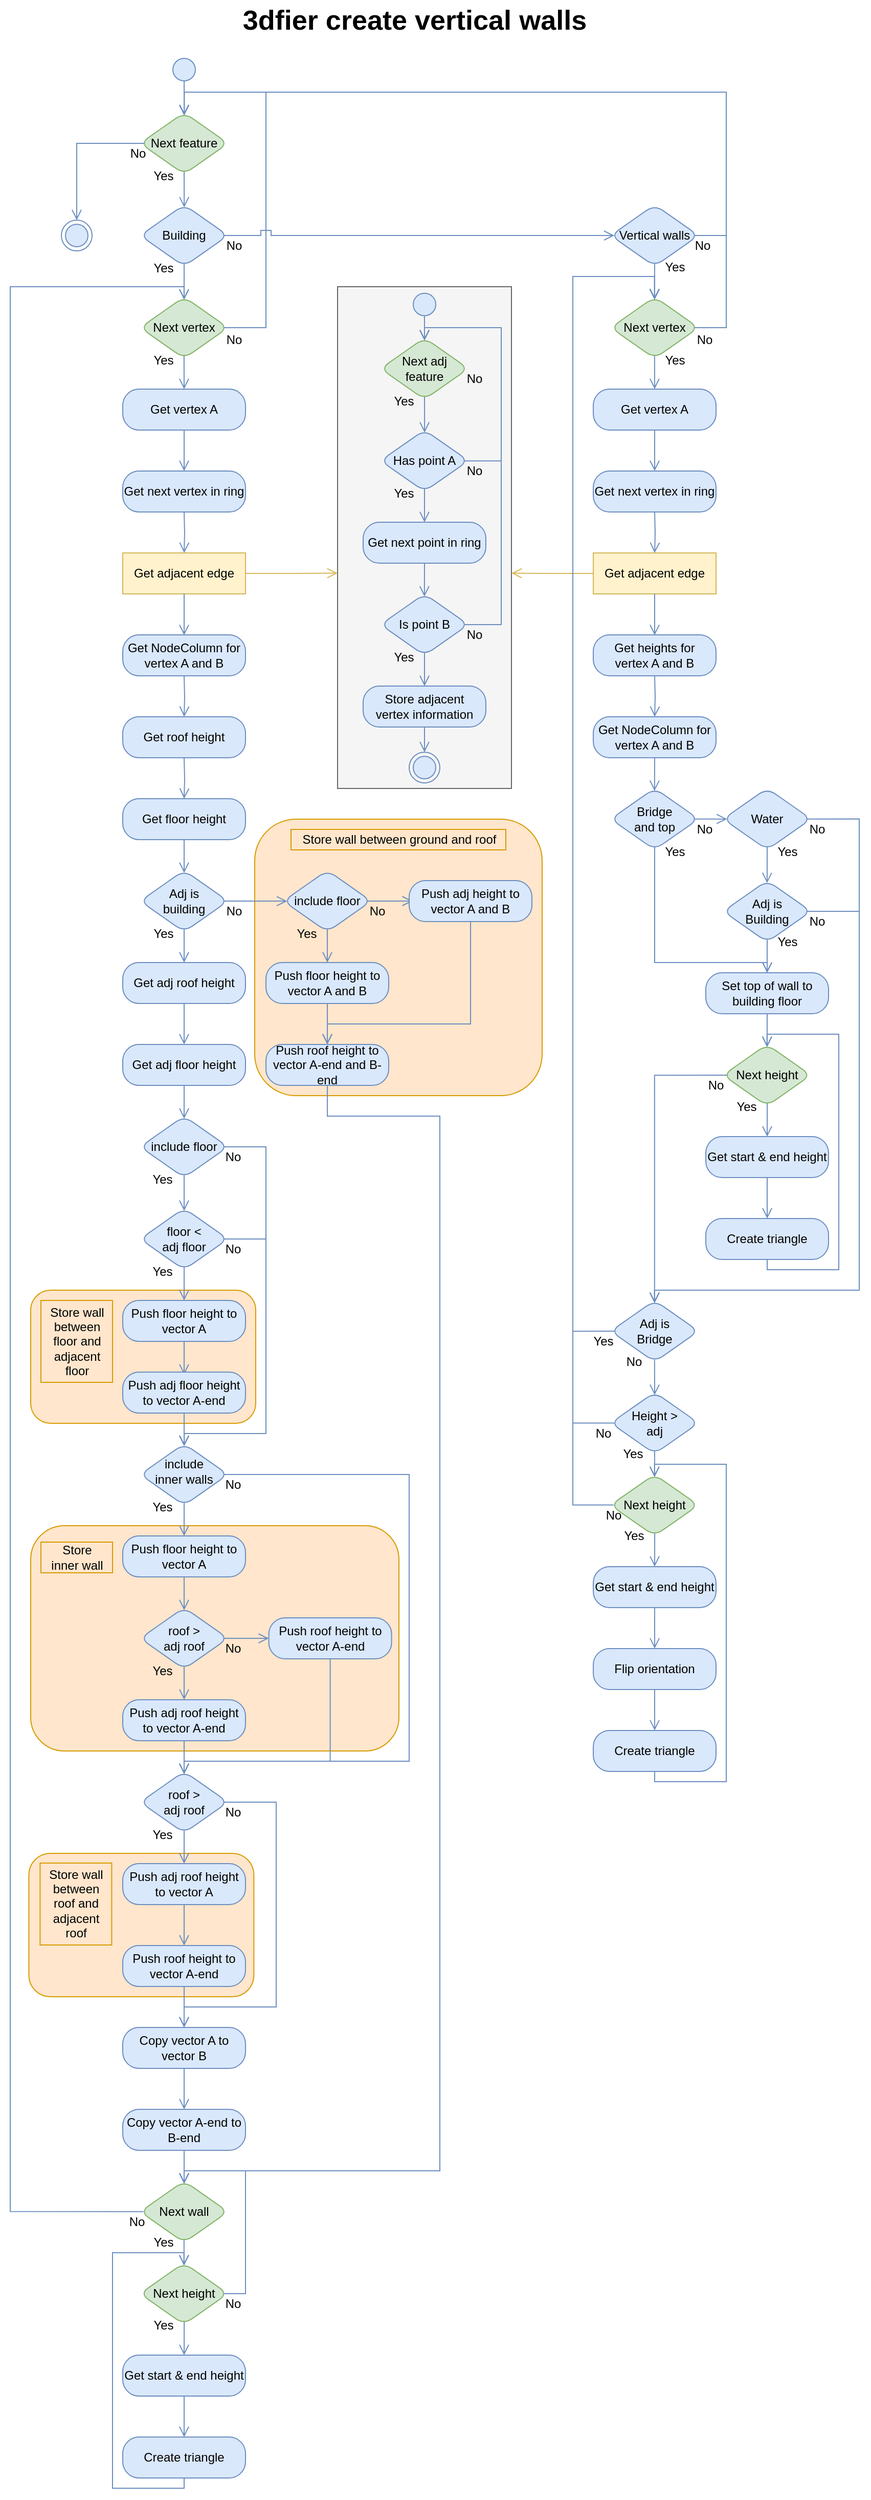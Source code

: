 <mxfile version="12.6.5" type="device"><diagram id="hNyaCAgBg2JTcx5JqqN7" name="Page-1"><mxGraphModel dx="1086" dy="806" grid="1" gridSize="10" guides="1" tooltips="1" connect="1" arrows="1" fold="1" page="1" pageScale="1" pageWidth="850" pageHeight="1100" math="0" shadow="0"><root><mxCell id="0"/><mxCell id="1" parent="0"/><mxCell id="Y9O3ia8XjVTKaEai5D3D-229" value="" style="rounded=1;whiteSpace=wrap;html=1;fillColor=#ffe6cc;strokeColor=#d79b00;" parent="1" vertex="1"><mxGeometry x="268.2" y="1820" width="220" height="140" as="geometry"/></mxCell><mxCell id="Y9O3ia8XjVTKaEai5D3D-230" value="Store wall&lt;br&gt;between&lt;br&gt;roof and&lt;br&gt;adjacent&lt;br&gt;roof" style="text;html=1;resizable=0;autosize=1;align=center;verticalAlign=middle;points=[];fillColor=#ffe6cc;strokeColor=#d79b00;rounded=0;" parent="1" vertex="1"><mxGeometry x="279.2" y="1829.45" width="70" height="80" as="geometry"/></mxCell><mxCell id="Y9O3ia8XjVTKaEai5D3D-213" value="" style="rounded=1;whiteSpace=wrap;html=1;fillColor=#ffe6cc;strokeColor=#d79b00;" parent="1" vertex="1"><mxGeometry x="270" y="1500" width="360" height="220" as="geometry"/></mxCell><mxCell id="Y9O3ia8XjVTKaEai5D3D-214" value="Store&lt;br&gt;inner wall" style="text;html=1;resizable=0;autosize=1;align=center;verticalAlign=middle;points=[];fillColor=#ffe6cc;strokeColor=#d79b00;rounded=0;" parent="1" vertex="1"><mxGeometry x="280" y="1516" width="70" height="30" as="geometry"/></mxCell><mxCell id="Y9O3ia8XjVTKaEai5D3D-193" value="" style="rounded=1;whiteSpace=wrap;html=1;fillColor=#ffe6cc;strokeColor=#d79b00;" parent="1" vertex="1"><mxGeometry x="270" y="1270" width="220" height="130" as="geometry"/></mxCell><mxCell id="Y9O3ia8XjVTKaEai5D3D-191" value="" style="rounded=1;whiteSpace=wrap;html=1;fillColor=#ffe6cc;strokeColor=#d79b00;" parent="1" vertex="1"><mxGeometry x="489" y="810" width="281" height="270" as="geometry"/></mxCell><mxCell id="Q0EINtFP1pnhUkg6bsuZ-8" value="3dfier create vertical walls" style="text;strokeColor=none;fillColor=none;html=1;fontSize=27;fontStyle=1;verticalAlign=middle;align=center;rounded=0;shadow=0;" parent="1" vertex="1"><mxGeometry x="470" y="10" width="350" height="40" as="geometry"/></mxCell><mxCell id="Y9O3ia8XjVTKaEai5D3D-1" value="" style="ellipse;html=1;shape=startState;fillColor=#dae8fc;strokeColor=#6c8ebf;shadow=0;" parent="1" vertex="1"><mxGeometry x="405" y="63" width="30" height="30" as="geometry"/></mxCell><mxCell id="Y9O3ia8XjVTKaEai5D3D-2" value="" style="edgeStyle=orthogonalEdgeStyle;html=1;verticalAlign=bottom;endArrow=open;endSize=8;strokeColor=#6c8ebf;fillColor=#dae8fc;shadow=0;entryX=0.5;entryY=0.044;entryDx=0;entryDy=0;exitX=0.501;exitY=0.867;exitDx=0;exitDy=0;rounded=0;exitPerimeter=0;entryPerimeter=0;" parent="1" source="Y9O3ia8XjVTKaEai5D3D-1" target="Y9O3ia8XjVTKaEai5D3D-4" edge="1"><mxGeometry relative="1" as="geometry"><mxPoint x="280" y="47" as="targetPoint"/><mxPoint x="280" y="27" as="sourcePoint"/></mxGeometry></mxCell><mxCell id="Y9O3ia8XjVTKaEai5D3D-3" value="" style="ellipse;html=1;shape=endState;fillColor=#dae8fc;strokeColor=#6c8ebf;rounded=1;shadow=0;" parent="1" vertex="1"><mxGeometry x="300" y="225" width="30" height="30" as="geometry"/></mxCell><mxCell id="Y9O3ia8XjVTKaEai5D3D-4" value="Next feature" style="rhombus;whiteSpace=wrap;html=1;fillColor=#d5e8d4;strokeColor=#82b366;rounded=1;shadow=0;strokeWidth=1;perimeterSpacing=0;" parent="1" vertex="1"><mxGeometry x="377" y="120" width="86" height="60" as="geometry"/></mxCell><mxCell id="Y9O3ia8XjVTKaEai5D3D-5" value="No" style="text;html=1;strokeColor=none;fillColor=none;align=center;verticalAlign=middle;whiteSpace=wrap;rounded=0;" parent="1" vertex="1"><mxGeometry x="355.0" y="150.0" width="40" height="20" as="geometry"/></mxCell><mxCell id="Y9O3ia8XjVTKaEai5D3D-6" value="Yes" style="text;html=1;strokeColor=none;fillColor=none;align=center;verticalAlign=middle;whiteSpace=wrap;rounded=0;" parent="1" vertex="1"><mxGeometry x="379.81" y="172.0" width="40" height="20" as="geometry"/></mxCell><mxCell id="Y9O3ia8XjVTKaEai5D3D-7" value="" style="edgeStyle=orthogonalEdgeStyle;rounded=0;orthogonalLoop=1;jettySize=auto;html=1;shadow=0;fontColor=#ffffff;exitX=0.5;exitY=0.959;exitDx=0;exitDy=0;fillColor=#dae8fc;strokeColor=#6c8ebf;endArrow=open;endFill=0;endSize=8;exitPerimeter=0;entryX=0.501;entryY=0.042;entryDx=0;entryDy=0;entryPerimeter=0;" parent="1" source="Y9O3ia8XjVTKaEai5D3D-4" target="Y9O3ia8XjVTKaEai5D3D-9" edge="1"><mxGeometry relative="1" as="geometry"><mxPoint x="280" y="133" as="targetPoint"/><mxPoint x="290" y="104.31" as="sourcePoint"/></mxGeometry></mxCell><mxCell id="Y9O3ia8XjVTKaEai5D3D-8" value="" style="edgeStyle=orthogonalEdgeStyle;rounded=0;orthogonalLoop=1;jettySize=auto;html=1;shadow=0;fontColor=#ffffff;exitX=0.051;exitY=0.5;exitDx=0;exitDy=0;fillColor=#dae8fc;strokeColor=#6c8ebf;endArrow=open;endFill=0;endSize=8;exitPerimeter=0;entryX=0.5;entryY=0;entryDx=0;entryDy=0;" parent="1" source="Y9O3ia8XjVTKaEai5D3D-4" target="Y9O3ia8XjVTKaEai5D3D-3" edge="1"><mxGeometry relative="1" as="geometry"><mxPoint x="280" y="537" as="targetPoint"/><mxPoint x="-20" y="118.54" as="sourcePoint"/><Array as="points"><mxPoint x="315" y="150"/></Array></mxGeometry></mxCell><mxCell id="Y9O3ia8XjVTKaEai5D3D-9" value="Building" style="rhombus;whiteSpace=wrap;html=1;fillColor=#dae8fc;strokeColor=#6c8ebf;rounded=1;shadow=0;strokeWidth=1;perimeterSpacing=0;" parent="1" vertex="1"><mxGeometry x="377" y="210" width="86" height="60" as="geometry"/></mxCell><mxCell id="Y9O3ia8XjVTKaEai5D3D-10" value="No" style="text;html=1;strokeColor=none;fillColor=none;align=center;verticalAlign=middle;whiteSpace=wrap;rounded=0;" parent="1" vertex="1"><mxGeometry x="449.0" y="240.0" width="40" height="20" as="geometry"/></mxCell><mxCell id="Y9O3ia8XjVTKaEai5D3D-11" value="Yes" style="text;html=1;strokeColor=none;fillColor=none;align=center;verticalAlign=middle;whiteSpace=wrap;rounded=0;" parent="1" vertex="1"><mxGeometry x="379.81" y="262.0" width="40" height="20" as="geometry"/></mxCell><mxCell id="Y9O3ia8XjVTKaEai5D3D-12" value="" style="edgeStyle=orthogonalEdgeStyle;rounded=0;orthogonalLoop=1;jettySize=auto;html=1;shadow=0;fontColor=#ffffff;exitX=0.95;exitY=0.5;exitDx=0;exitDy=0;fillColor=#dae8fc;strokeColor=#6c8ebf;endArrow=open;endFill=0;endSize=8;exitPerimeter=0;entryX=0.042;entryY=0.5;entryDx=0;entryDy=0;entryPerimeter=0;" parent="1" source="Y9O3ia8XjVTKaEai5D3D-9" target="Y9O3ia8XjVTKaEai5D3D-18" edge="1"><mxGeometry relative="1" as="geometry"><mxPoint x="510" y="240" as="targetPoint"/><mxPoint x="-20" y="208.54" as="sourcePoint"/><Array as="points"><mxPoint x="495" y="240"/><mxPoint x="495" y="235"/><mxPoint x="505" y="235"/><mxPoint x="505" y="240"/></Array></mxGeometry></mxCell><mxCell id="Y9O3ia8XjVTKaEai5D3D-13" value="" style="edgeStyle=orthogonalEdgeStyle;rounded=0;orthogonalLoop=1;jettySize=auto;html=1;shadow=0;fontColor=#ffffff;exitX=0.5;exitY=0.96;exitDx=0;exitDy=0;fillColor=#dae8fc;strokeColor=#6c8ebf;endArrow=open;endFill=0;endSize=8;exitPerimeter=0;entryX=0.499;entryY=0.043;entryDx=0;entryDy=0;entryPerimeter=0;" parent="1" source="Y9O3ia8XjVTKaEai5D3D-9" edge="1"><mxGeometry relative="1" as="geometry"><mxPoint x="419.914" y="302.58" as="targetPoint"/><mxPoint x="290" y="257" as="sourcePoint"/><Array as="points"><mxPoint x="420" y="280"/><mxPoint x="420" y="280"/></Array></mxGeometry></mxCell><mxCell id="Y9O3ia8XjVTKaEai5D3D-14" value="No" style="text;html=1;strokeColor=none;fillColor=none;align=center;verticalAlign=middle;whiteSpace=wrap;rounded=0;" parent="1" vertex="1"><mxGeometry x="907.0" y="240.0" width="40" height="20" as="geometry"/></mxCell><mxCell id="Y9O3ia8XjVTKaEai5D3D-15" value="Yes" style="text;html=1;strokeColor=none;fillColor=none;align=center;verticalAlign=middle;whiteSpace=wrap;rounded=0;" parent="1" vertex="1"><mxGeometry x="879.81" y="261.36" width="40" height="20" as="geometry"/></mxCell><mxCell id="Y9O3ia8XjVTKaEai5D3D-16" value="" style="edgeStyle=orthogonalEdgeStyle;rounded=0;orthogonalLoop=1;jettySize=auto;html=1;shadow=0;fontColor=#ffffff;exitX=0.95;exitY=0.5;exitDx=0;exitDy=0;fillColor=#dae8fc;strokeColor=#6c8ebf;endArrow=open;endFill=0;endSize=8;exitPerimeter=0;entryX=0.501;entryY=0.043;entryDx=0;entryDy=0;entryPerimeter=0;" parent="1" source="Y9O3ia8XjVTKaEai5D3D-18" target="Y9O3ia8XjVTKaEai5D3D-4" edge="1"><mxGeometry relative="1" as="geometry"><mxPoint x="480" y="110" as="targetPoint"/><mxPoint x="113" y="208.54" as="sourcePoint"/><Array as="points"><mxPoint x="950" y="240"/><mxPoint x="950" y="100"/><mxPoint x="420" y="100"/></Array></mxGeometry></mxCell><mxCell id="Y9O3ia8XjVTKaEai5D3D-17" value="" style="edgeStyle=orthogonalEdgeStyle;rounded=0;orthogonalLoop=1;jettySize=auto;html=1;shadow=0;fontColor=#ffffff;exitX=0.5;exitY=0.96;exitDx=0;exitDy=0;fillColor=#dae8fc;strokeColor=#6c8ebf;endArrow=open;endFill=0;endSize=8;exitPerimeter=0;entryX=0.499;entryY=0.038;entryDx=0;entryDy=0;entryPerimeter=0;" parent="1" source="Y9O3ia8XjVTKaEai5D3D-18" target="uU73uQxGrAvbVlLnL9X3-4" edge="1"><mxGeometry relative="1" as="geometry"><mxPoint x="890" y="280" as="targetPoint"/><mxPoint x="293" y="257" as="sourcePoint"/></mxGeometry></mxCell><mxCell id="Y9O3ia8XjVTKaEai5D3D-18" value="Vertical walls" style="rhombus;whiteSpace=wrap;html=1;fillColor=#dae8fc;strokeColor=#6c8ebf;rounded=1;shadow=0;strokeWidth=1;perimeterSpacing=0;" parent="1" vertex="1"><mxGeometry x="837" y="210" width="86" height="60" as="geometry"/></mxCell><mxCell id="Y9O3ia8XjVTKaEai5D3D-19" value="Get vertex A" style="rounded=1;whiteSpace=wrap;html=1;arcSize=40;fillColor=#dae8fc;strokeColor=#6c8ebf;shadow=0;" parent="1" vertex="1"><mxGeometry x="360" y="390" width="120" height="40" as="geometry"/></mxCell><mxCell id="Y9O3ia8XjVTKaEai5D3D-20" value="Next vertex" style="rhombus;whiteSpace=wrap;html=1;fillColor=#d5e8d4;strokeColor=#82b366;rounded=1;shadow=0;strokeWidth=1;perimeterSpacing=0;" parent="1" vertex="1"><mxGeometry x="377" y="300" width="86" height="60" as="geometry"/></mxCell><mxCell id="Y9O3ia8XjVTKaEai5D3D-21" value="No" style="text;html=1;strokeColor=none;fillColor=none;align=center;verticalAlign=middle;whiteSpace=wrap;rounded=0;" parent="1" vertex="1"><mxGeometry x="449.0" y="332.0" width="40" height="20" as="geometry"/></mxCell><mxCell id="Y9O3ia8XjVTKaEai5D3D-22" value="Yes" style="text;html=1;strokeColor=none;fillColor=none;align=center;verticalAlign=middle;whiteSpace=wrap;rounded=0;" parent="1" vertex="1"><mxGeometry x="379.81" y="352.0" width="40" height="20" as="geometry"/></mxCell><mxCell id="Y9O3ia8XjVTKaEai5D3D-23" value="" style="edgeStyle=orthogonalEdgeStyle;rounded=0;orthogonalLoop=1;jettySize=auto;html=1;shadow=0;fontColor=#ffffff;exitX=0.499;exitY=0.957;exitDx=0;exitDy=0;fillColor=#dae8fc;strokeColor=#6c8ebf;endArrow=open;endFill=0;endSize=8;exitPerimeter=0;entryX=0.5;entryY=0;entryDx=0;entryDy=0;" parent="1" source="Y9O3ia8XjVTKaEai5D3D-20" target="Y9O3ia8XjVTKaEai5D3D-19" edge="1"><mxGeometry relative="1" as="geometry"><mxPoint x="280" y="307" as="targetPoint"/><mxPoint x="279.41" y="277.0" as="sourcePoint"/></mxGeometry></mxCell><mxCell id="Y9O3ia8XjVTKaEai5D3D-24" value="" style="edgeStyle=orthogonalEdgeStyle;rounded=0;orthogonalLoop=1;jettySize=auto;html=1;shadow=0;fontColor=#ffffff;exitX=0.953;exitY=0.5;exitDx=0;exitDy=0;fillColor=#dae8fc;strokeColor=#6c8ebf;endArrow=open;endFill=0;endSize=8;exitPerimeter=0;entryX=0.5;entryY=0.043;entryDx=0;entryDy=0;entryPerimeter=0;" parent="1" source="Y9O3ia8XjVTKaEai5D3D-20" target="Y9O3ia8XjVTKaEai5D3D-4" edge="1"><mxGeometry relative="1" as="geometry"><mxPoint x="470" y="130" as="targetPoint"/><mxPoint x="457.9" y="329.86" as="sourcePoint"/><Array as="points"><mxPoint x="500" y="330"/><mxPoint x="500" y="100"/><mxPoint x="420" y="100"/></Array></mxGeometry></mxCell><mxCell id="Y9O3ia8XjVTKaEai5D3D-33" value="" style="edgeStyle=orthogonalEdgeStyle;rounded=0;orthogonalLoop=1;jettySize=auto;html=1;shadow=0;fontColor=#ffffff;fillColor=#dae8fc;strokeColor=#6c8ebf;endArrow=open;endFill=0;endSize=8;" parent="1" edge="1"><mxGeometry relative="1" as="geometry"><mxPoint x="420" y="550" as="targetPoint"/><mxPoint x="420" y="510" as="sourcePoint"/></mxGeometry></mxCell><mxCell id="Y9O3ia8XjVTKaEai5D3D-34" value="Get next vertex in ring" style="rounded=1;whiteSpace=wrap;html=1;arcSize=40;fillColor=#dae8fc;strokeColor=#6c8ebf;shadow=0;" parent="1" vertex="1"><mxGeometry x="360" y="470" width="120" height="40" as="geometry"/></mxCell><mxCell id="Y9O3ia8XjVTKaEai5D3D-35" value="" style="edgeStyle=orthogonalEdgeStyle;rounded=0;orthogonalLoop=1;jettySize=auto;html=1;shadow=0;fontColor=#ffffff;fillColor=#dae8fc;strokeColor=#6c8ebf;endArrow=open;endFill=0;endSize=8;entryX=0.5;entryY=0;entryDx=0;entryDy=0;exitX=0.5;exitY=1;exitDx=0;exitDy=0;" parent="1" source="Y9O3ia8XjVTKaEai5D3D-19" target="Y9O3ia8XjVTKaEai5D3D-34" edge="1"><mxGeometry relative="1" as="geometry"><mxPoint x="419.884" y="463.57" as="targetPoint"/><mxPoint x="419.97" y="430.93" as="sourcePoint"/></mxGeometry></mxCell><mxCell id="Y9O3ia8XjVTKaEai5D3D-117" value="Get adjacent edge" style="rounded=0;whiteSpace=wrap;html=1;arcSize=40;fillColor=#fff2cc;strokeColor=#d6b656;shadow=0;" parent="1" vertex="1"><mxGeometry x="360" y="550" width="120" height="40" as="geometry"/></mxCell><mxCell id="Y9O3ia8XjVTKaEai5D3D-118" value="" style="edgeStyle=orthogonalEdgeStyle;rounded=0;orthogonalLoop=1;jettySize=auto;html=1;shadow=0;fontColor=#ffffff;exitX=0.5;exitY=1;exitDx=0;exitDy=0;fillColor=#dae8fc;strokeColor=#6c8ebf;endArrow=open;endFill=0;endSize=8;" parent="1" source="Y9O3ia8XjVTKaEai5D3D-117" edge="1"><mxGeometry relative="1" as="geometry"><mxPoint x="420" y="630.388" as="targetPoint"/><mxPoint y="703.01" as="sourcePoint"/><Array as="points"/></mxGeometry></mxCell><mxCell id="Y9O3ia8XjVTKaEai5D3D-119" value="" style="edgeStyle=orthogonalEdgeStyle;rounded=0;orthogonalLoop=1;jettySize=auto;html=1;shadow=0;fontColor=#ffffff;exitX=1;exitY=0.5;exitDx=0;exitDy=0;fillColor=#fff2cc;strokeColor=#d6b656;endArrow=open;endFill=0;endSize=8;entryX=0;entryY=0.571;entryDx=0;entryDy=0;entryPerimeter=0;" parent="1" source="Y9O3ia8XjVTKaEai5D3D-117" target="Y9O3ia8XjVTKaEai5D3D-120" edge="1"><mxGeometry relative="1" as="geometry"><mxPoint x="530" y="550" as="targetPoint"/><mxPoint x="430" y="600" as="sourcePoint"/></mxGeometry></mxCell><mxCell id="Y9O3ia8XjVTKaEai5D3D-120" value="" style="rounded=0;whiteSpace=wrap;html=1;fillColor=#f5f5f5;strokeColor=#666666;fontColor=#333333;" parent="1" vertex="1"><mxGeometry x="570" y="290" width="170" height="490" as="geometry"/></mxCell><mxCell id="Y9O3ia8XjVTKaEai5D3D-121" value="" style="ellipse;html=1;shape=startState;fillColor=#dae8fc;strokeColor=#6c8ebf;shadow=0;" parent="1" vertex="1"><mxGeometry x="640" y="292.36" width="30" height="30" as="geometry"/></mxCell><mxCell id="Y9O3ia8XjVTKaEai5D3D-122" value="" style="edgeStyle=orthogonalEdgeStyle;html=1;verticalAlign=bottom;endArrow=open;endSize=8;strokeColor=#6c8ebf;fillColor=#dae8fc;shadow=0;exitX=0.499;exitY=0.881;exitDx=0;exitDy=0;rounded=0;exitPerimeter=0;entryX=0.5;entryY=0.041;entryDx=0;entryDy=0;entryPerimeter=0;" parent="1" source="Y9O3ia8XjVTKaEai5D3D-121" target="Y9O3ia8XjVTKaEai5D3D-125" edge="1"><mxGeometry relative="1" as="geometry"><mxPoint x="655" y="340" as="targetPoint"/><mxPoint x="655" y="339.36" as="sourcePoint"/></mxGeometry></mxCell><mxCell id="Y9O3ia8XjVTKaEai5D3D-123" value="" style="edgeStyle=orthogonalEdgeStyle;rounded=0;orthogonalLoop=1;jettySize=auto;html=1;shadow=0;fontColor=#ffffff;fillColor=#dae8fc;strokeColor=#6c8ebf;endArrow=open;endFill=0;endSize=8;" parent="1" edge="1"><mxGeometry relative="1" as="geometry"><mxPoint x="655" y="744.57" as="targetPoint"/><mxPoint x="655" y="720" as="sourcePoint"/></mxGeometry></mxCell><mxCell id="Y9O3ia8XjVTKaEai5D3D-124" value="" style="ellipse;html=1;shape=endState;fillColor=#dae8fc;strokeColor=#6c8ebf;rounded=1;shadow=0;" parent="1" vertex="1"><mxGeometry x="640" y="744.57" width="30" height="30" as="geometry"/></mxCell><mxCell id="Y9O3ia8XjVTKaEai5D3D-125" value="Next adj feature" style="rhombus;whiteSpace=wrap;html=1;fillColor=#d5e8d4;strokeColor=#82b366;rounded=1;shadow=0;strokeWidth=1;perimeterSpacing=0;" parent="1" vertex="1"><mxGeometry x="612" y="340" width="86" height="60" as="geometry"/></mxCell><mxCell id="Y9O3ia8XjVTKaEai5D3D-126" value="Yes" style="text;html=1;strokeColor=none;fillColor=none;align=center;verticalAlign=middle;whiteSpace=wrap;rounded=0;" parent="1" vertex="1"><mxGeometry x="614.81" y="392.0" width="40" height="20" as="geometry"/></mxCell><mxCell id="Y9O3ia8XjVTKaEai5D3D-127" value="" style="edgeStyle=orthogonalEdgeStyle;rounded=0;orthogonalLoop=1;jettySize=auto;html=1;shadow=0;fontColor=#ffffff;exitX=0.5;exitY=0.959;exitDx=0;exitDy=0;fillColor=#dae8fc;strokeColor=#6c8ebf;endArrow=open;endFill=0;endSize=8;exitPerimeter=0;entryX=0.501;entryY=0.042;entryDx=0;entryDy=0;entryPerimeter=0;" parent="1" target="Y9O3ia8XjVTKaEai5D3D-128" edge="1"><mxGeometry relative="1" as="geometry"><mxPoint x="655" y="435.94" as="targetPoint"/><mxPoint x="655" y="397.48" as="sourcePoint"/></mxGeometry></mxCell><mxCell id="Y9O3ia8XjVTKaEai5D3D-128" value="Has point A" style="rhombus;whiteSpace=wrap;html=1;fillColor=#dae8fc;strokeColor=#6c8ebf;rounded=1;shadow=0;strokeWidth=1;perimeterSpacing=0;" parent="1" vertex="1"><mxGeometry x="612" y="429.94" width="86" height="60" as="geometry"/></mxCell><mxCell id="Y9O3ia8XjVTKaEai5D3D-129" value="No" style="text;html=1;strokeColor=none;fillColor=none;align=center;verticalAlign=middle;whiteSpace=wrap;rounded=0;" parent="1" vertex="1"><mxGeometry x="684.0" y="459.94" width="40" height="20" as="geometry"/></mxCell><mxCell id="Y9O3ia8XjVTKaEai5D3D-130" value="Yes" style="text;html=1;strokeColor=none;fillColor=none;align=center;verticalAlign=middle;whiteSpace=wrap;rounded=0;" parent="1" vertex="1"><mxGeometry x="614.81" y="481.94" width="40" height="20" as="geometry"/></mxCell><mxCell id="Y9O3ia8XjVTKaEai5D3D-131" value="" style="edgeStyle=orthogonalEdgeStyle;rounded=0;orthogonalLoop=1;jettySize=auto;html=1;shadow=0;fontColor=#ffffff;exitX=0.5;exitY=0.96;exitDx=0;exitDy=0;fillColor=#dae8fc;strokeColor=#6c8ebf;endArrow=open;endFill=0;endSize=8;exitPerimeter=0;entryX=0.5;entryY=0;entryDx=0;entryDy=0;" parent="1" source="Y9O3ia8XjVTKaEai5D3D-128" target="Y9O3ia8XjVTKaEai5D3D-140" edge="1"><mxGeometry relative="1" as="geometry"><mxPoint x="654.914" y="522.52" as="targetPoint"/><mxPoint x="665" y="559.94" as="sourcePoint"/><Array as="points"/></mxGeometry></mxCell><mxCell id="Y9O3ia8XjVTKaEai5D3D-132" value="Is point B" style="rhombus;whiteSpace=wrap;html=1;fillColor=#dae8fc;strokeColor=#6c8ebf;rounded=1;shadow=0;strokeWidth=1;perimeterSpacing=0;" parent="1" vertex="1"><mxGeometry x="612" y="590" width="86" height="60" as="geometry"/></mxCell><mxCell id="Y9O3ia8XjVTKaEai5D3D-133" value="No" style="text;html=1;strokeColor=none;fillColor=none;align=center;verticalAlign=middle;whiteSpace=wrap;rounded=0;" parent="1" vertex="1"><mxGeometry x="684.0" y="620.0" width="40" height="20" as="geometry"/></mxCell><mxCell id="Y9O3ia8XjVTKaEai5D3D-134" value="Yes" style="text;html=1;strokeColor=none;fillColor=none;align=center;verticalAlign=middle;whiteSpace=wrap;rounded=0;" parent="1" vertex="1"><mxGeometry x="614.81" y="642.0" width="40" height="20" as="geometry"/></mxCell><mxCell id="Y9O3ia8XjVTKaEai5D3D-135" value="" style="edgeStyle=orthogonalEdgeStyle;rounded=0;orthogonalLoop=1;jettySize=auto;html=1;shadow=0;fontColor=#ffffff;exitX=0.5;exitY=0.96;exitDx=0;exitDy=0;fillColor=#dae8fc;strokeColor=#6c8ebf;endArrow=open;endFill=0;endSize=8;exitPerimeter=0;entryX=0.5;entryY=0;entryDx=0;entryDy=0;" parent="1" source="Y9O3ia8XjVTKaEai5D3D-132" target="Y9O3ia8XjVTKaEai5D3D-136" edge="1"><mxGeometry relative="1" as="geometry"><mxPoint x="654.914" y="682.58" as="targetPoint"/><mxPoint x="665" y="720" as="sourcePoint"/><Array as="points"/></mxGeometry></mxCell><mxCell id="Y9O3ia8XjVTKaEai5D3D-136" value="Store adjacent&lt;br&gt;vertex information" style="rounded=1;whiteSpace=wrap;html=1;arcSize=40;fillColor=#dae8fc;strokeColor=#6c8ebf;shadow=0;" parent="1" vertex="1"><mxGeometry x="595" y="680" width="120" height="40" as="geometry"/></mxCell><mxCell id="Y9O3ia8XjVTKaEai5D3D-137" value="No" style="text;html=1;strokeColor=none;fillColor=none;align=center;verticalAlign=middle;whiteSpace=wrap;rounded=0;" parent="1" vertex="1"><mxGeometry x="684.0" y="370.0" width="40" height="20" as="geometry"/></mxCell><mxCell id="Y9O3ia8XjVTKaEai5D3D-138" value="" style="edgeStyle=orthogonalEdgeStyle;rounded=0;orthogonalLoop=1;jettySize=auto;html=1;shadow=0;fontColor=#ffffff;exitX=0.955;exitY=0.503;exitDx=0;exitDy=0;fillColor=#dae8fc;strokeColor=#6c8ebf;endArrow=open;endFill=0;endSize=8;exitPerimeter=0;entryX=0.5;entryY=0.041;entryDx=0;entryDy=0;entryPerimeter=0;" parent="1" source="Y9O3ia8XjVTKaEai5D3D-128" target="Y9O3ia8XjVTKaEai5D3D-125" edge="1"><mxGeometry relative="1" as="geometry"><mxPoint x="655" y="340" as="targetPoint"/><mxPoint x="665" y="497.54" as="sourcePoint"/><Array as="points"><mxPoint x="730" y="460"/><mxPoint x="730" y="330"/><mxPoint x="655" y="330"/></Array></mxGeometry></mxCell><mxCell id="Y9O3ia8XjVTKaEai5D3D-139" value="" style="edgeStyle=orthogonalEdgeStyle;rounded=0;orthogonalLoop=1;jettySize=auto;html=1;shadow=0;fontColor=#ffffff;fillColor=#dae8fc;strokeColor=#6c8ebf;endArrow=open;endFill=0;endSize=8;entryX=0.499;entryY=0.044;entryDx=0;entryDy=0;entryPerimeter=0;" parent="1" target="Y9O3ia8XjVTKaEai5D3D-132" edge="1"><mxGeometry relative="1" as="geometry"><mxPoint x="655" y="585" as="targetPoint"/><mxPoint x="655" y="560" as="sourcePoint"/></mxGeometry></mxCell><mxCell id="Y9O3ia8XjVTKaEai5D3D-140" value="Get next point in ring" style="rounded=1;whiteSpace=wrap;html=1;arcSize=40;fillColor=#dae8fc;strokeColor=#6c8ebf;shadow=0;" parent="1" vertex="1"><mxGeometry x="595" y="520" width="120" height="40" as="geometry"/></mxCell><mxCell id="Y9O3ia8XjVTKaEai5D3D-141" value="" style="edgeStyle=orthogonalEdgeStyle;rounded=0;orthogonalLoop=1;jettySize=auto;html=1;shadow=0;fontColor=#ffffff;exitX=0.958;exitY=0.5;exitDx=0;exitDy=0;fillColor=#dae8fc;strokeColor=#6c8ebf;endArrow=open;endFill=0;endSize=8;exitPerimeter=0;entryX=0.5;entryY=0.042;entryDx=0;entryDy=0;entryPerimeter=0;" parent="1" source="Y9O3ia8XjVTKaEai5D3D-132" target="Y9O3ia8XjVTKaEai5D3D-125" edge="1"><mxGeometry relative="1" as="geometry"><mxPoint x="665" y="352.46" as="targetPoint"/><mxPoint x="704.13" y="470.12" as="sourcePoint"/><Array as="points"><mxPoint x="730" y="620"/><mxPoint x="730" y="330"/><mxPoint x="655" y="330"/></Array></mxGeometry></mxCell><mxCell id="Y9O3ia8XjVTKaEai5D3D-142" value="" style="edgeStyle=orthogonalEdgeStyle;rounded=0;orthogonalLoop=1;jettySize=auto;html=1;shadow=0;fontColor=#ffffff;fillColor=#dae8fc;strokeColor=#6c8ebf;endArrow=open;endFill=0;endSize=8;entryX=0.5;entryY=0;entryDx=0;entryDy=0;" parent="1" target="Y9O3ia8XjVTKaEai5D3D-152" edge="1"><mxGeometry relative="1" as="geometry"><mxPoint x="420" y="710" as="targetPoint"/><mxPoint x="420" y="670" as="sourcePoint"/></mxGeometry></mxCell><mxCell id="Y9O3ia8XjVTKaEai5D3D-143" value="Get NodeColumn for vertex A and B" style="rounded=1;whiteSpace=wrap;html=1;arcSize=40;fillColor=#dae8fc;strokeColor=#6c8ebf;shadow=0;" parent="1" vertex="1"><mxGeometry x="360" y="630" width="120" height="40" as="geometry"/></mxCell><mxCell id="Y9O3ia8XjVTKaEai5D3D-151" value="" style="edgeStyle=orthogonalEdgeStyle;rounded=0;orthogonalLoop=1;jettySize=auto;html=1;shadow=0;fontColor=#ffffff;fillColor=#dae8fc;strokeColor=#6c8ebf;endArrow=open;endFill=0;endSize=8;entryX=0.5;entryY=0;entryDx=0;entryDy=0;" parent="1" target="Y9O3ia8XjVTKaEai5D3D-154" edge="1"><mxGeometry relative="1" as="geometry"><mxPoint x="420" y="782.46" as="targetPoint"/><mxPoint x="420" y="750" as="sourcePoint"/></mxGeometry></mxCell><mxCell id="Y9O3ia8XjVTKaEai5D3D-152" value="Get roof height" style="rounded=1;whiteSpace=wrap;html=1;arcSize=40;fillColor=#dae8fc;strokeColor=#6c8ebf;shadow=0;" parent="1" vertex="1"><mxGeometry x="360" y="710" width="120" height="40" as="geometry"/></mxCell><mxCell id="Y9O3ia8XjVTKaEai5D3D-153" value="" style="edgeStyle=orthogonalEdgeStyle;rounded=0;orthogonalLoop=1;jettySize=auto;html=1;shadow=0;fontColor=#ffffff;fillColor=#dae8fc;strokeColor=#6c8ebf;endArrow=open;endFill=0;endSize=8;entryX=0.5;entryY=0.041;entryDx=0;entryDy=0;entryPerimeter=0;" parent="1" edge="1"><mxGeometry relative="1" as="geometry"><mxPoint x="420" y="862.46" as="targetPoint"/><mxPoint x="420" y="830" as="sourcePoint"/></mxGeometry></mxCell><mxCell id="Y9O3ia8XjVTKaEai5D3D-154" value="Get floor height" style="rounded=1;whiteSpace=wrap;html=1;arcSize=40;fillColor=#dae8fc;strokeColor=#6c8ebf;shadow=0;" parent="1" vertex="1"><mxGeometry x="360" y="790" width="120" height="40" as="geometry"/></mxCell><mxCell id="Y9O3ia8XjVTKaEai5D3D-156" value="Adj is&lt;br&gt;building" style="rhombus;whiteSpace=wrap;html=1;fillColor=#dae8fc;strokeColor=#6c8ebf;rounded=1;shadow=0;strokeWidth=1;perimeterSpacing=0;" parent="1" vertex="1"><mxGeometry x="377" y="860" width="86" height="60" as="geometry"/></mxCell><mxCell id="Y9O3ia8XjVTKaEai5D3D-157" value="No" style="text;html=1;strokeColor=none;fillColor=none;align=center;verticalAlign=middle;whiteSpace=wrap;rounded=0;" parent="1" vertex="1"><mxGeometry x="449.0" y="890.0" width="40" height="20" as="geometry"/></mxCell><mxCell id="Y9O3ia8XjVTKaEai5D3D-158" value="Yes" style="text;html=1;strokeColor=none;fillColor=none;align=center;verticalAlign=middle;whiteSpace=wrap;rounded=0;" parent="1" vertex="1"><mxGeometry x="379.81" y="912.0" width="40" height="20" as="geometry"/></mxCell><mxCell id="Y9O3ia8XjVTKaEai5D3D-159" value="" style="edgeStyle=orthogonalEdgeStyle;rounded=0;orthogonalLoop=1;jettySize=auto;html=1;shadow=0;fontColor=#ffffff;exitX=0.95;exitY=0.5;exitDx=0;exitDy=0;fillColor=#dae8fc;strokeColor=#6c8ebf;endArrow=open;endFill=0;endSize=8;exitPerimeter=0;entryX=0.043;entryY=0.501;entryDx=0;entryDy=0;entryPerimeter=0;" parent="1" source="Y9O3ia8XjVTKaEai5D3D-156" target="Y9O3ia8XjVTKaEai5D3D-161" edge="1"><mxGeometry relative="1" as="geometry"><mxPoint x="503.612" y="890" as="targetPoint"/><mxPoint x="-20" y="858.54" as="sourcePoint"/><Array as="points"/></mxGeometry></mxCell><mxCell id="Y9O3ia8XjVTKaEai5D3D-160" value="" style="edgeStyle=orthogonalEdgeStyle;rounded=0;orthogonalLoop=1;jettySize=auto;html=1;shadow=0;fontColor=#ffffff;exitX=0.5;exitY=0.96;exitDx=0;exitDy=0;fillColor=#dae8fc;strokeColor=#6c8ebf;endArrow=open;endFill=0;endSize=8;exitPerimeter=0;entryX=0.5;entryY=0;entryDx=0;entryDy=0;" parent="1" source="Y9O3ia8XjVTKaEai5D3D-156" target="Y9O3ia8XjVTKaEai5D3D-173" edge="1"><mxGeometry relative="1" as="geometry"><mxPoint x="419.914" y="952.58" as="targetPoint"/><mxPoint x="290" y="907" as="sourcePoint"/><Array as="points"/></mxGeometry></mxCell><mxCell id="Y9O3ia8XjVTKaEai5D3D-161" value="include floor" style="rhombus;whiteSpace=wrap;html=1;fillColor=#dae8fc;strokeColor=#6c8ebf;rounded=1;shadow=0;strokeWidth=1;perimeterSpacing=0;" parent="1" vertex="1"><mxGeometry x="517" y="860" width="86" height="60" as="geometry"/></mxCell><mxCell id="Y9O3ia8XjVTKaEai5D3D-162" value="No" style="text;html=1;strokeColor=none;fillColor=none;align=center;verticalAlign=middle;whiteSpace=wrap;rounded=0;" parent="1" vertex="1"><mxGeometry x="588.81" y="890.0" width="40" height="20" as="geometry"/></mxCell><mxCell id="Y9O3ia8XjVTKaEai5D3D-163" value="Yes" style="text;html=1;strokeColor=none;fillColor=none;align=center;verticalAlign=middle;whiteSpace=wrap;rounded=0;" parent="1" vertex="1"><mxGeometry x="519.62" y="912.0" width="40" height="20" as="geometry"/></mxCell><mxCell id="Y9O3ia8XjVTKaEai5D3D-164" value="" style="edgeStyle=orthogonalEdgeStyle;rounded=0;orthogonalLoop=1;jettySize=auto;html=1;shadow=0;fontColor=#ffffff;exitX=0.95;exitY=0.5;exitDx=0;exitDy=0;fillColor=#dae8fc;strokeColor=#6c8ebf;endArrow=open;endFill=0;endSize=8;exitPerimeter=0;entryX=0.042;entryY=0.5;entryDx=0;entryDy=0;entryPerimeter=0;" parent="1" source="Y9O3ia8XjVTKaEai5D3D-161" edge="1"><mxGeometry relative="1" as="geometry"><mxPoint x="643.422" y="890" as="targetPoint"/><mxPoint x="119.81" y="858.54" as="sourcePoint"/><Array as="points"/></mxGeometry></mxCell><mxCell id="Y9O3ia8XjVTKaEai5D3D-165" value="" style="edgeStyle=orthogonalEdgeStyle;rounded=0;orthogonalLoop=1;jettySize=auto;html=1;shadow=0;fontColor=#ffffff;exitX=0.5;exitY=0.96;exitDx=0;exitDy=0;fillColor=#dae8fc;strokeColor=#6c8ebf;endArrow=open;endFill=0;endSize=8;exitPerimeter=0;entryX=0.5;entryY=0;entryDx=0;entryDy=0;" parent="1" source="Y9O3ia8XjVTKaEai5D3D-161" target="Y9O3ia8XjVTKaEai5D3D-166" edge="1"><mxGeometry relative="1" as="geometry"><mxPoint x="559.724" y="952.58" as="targetPoint"/><mxPoint x="429.81" y="907" as="sourcePoint"/><Array as="points"><mxPoint x="560" y="930"/><mxPoint x="560" y="930"/></Array></mxGeometry></mxCell><mxCell id="Y9O3ia8XjVTKaEai5D3D-166" value="Push floor height to vector A and B" style="rounded=1;whiteSpace=wrap;html=1;arcSize=40;fillColor=#dae8fc;strokeColor=#6c8ebf;shadow=0;" parent="1" vertex="1"><mxGeometry x="500" y="950" width="120" height="40" as="geometry"/></mxCell><mxCell id="Y9O3ia8XjVTKaEai5D3D-168" value="" style="edgeStyle=orthogonalEdgeStyle;rounded=0;orthogonalLoop=1;jettySize=auto;html=1;shadow=0;fontColor=#ffffff;fillColor=#dae8fc;strokeColor=#6c8ebf;endArrow=open;endFill=0;endSize=8;entryX=0.5;entryY=0;entryDx=0;entryDy=0;exitX=0.5;exitY=1;exitDx=0;exitDy=0;" parent="1" source="Y9O3ia8XjVTKaEai5D3D-166" edge="1"><mxGeometry relative="1" as="geometry"><mxPoint x="560" y="1030" as="targetPoint"/><mxPoint x="559.62" y="989.33" as="sourcePoint"/></mxGeometry></mxCell><mxCell id="Y9O3ia8XjVTKaEai5D3D-169" value="Push adj height to vector A and B" style="rounded=1;whiteSpace=wrap;html=1;arcSize=40;fillColor=#dae8fc;strokeColor=#6c8ebf;shadow=0;" parent="1" vertex="1"><mxGeometry x="640" y="870" width="120" height="40" as="geometry"/></mxCell><mxCell id="Y9O3ia8XjVTKaEai5D3D-170" value="" style="edgeStyle=orthogonalEdgeStyle;rounded=0;orthogonalLoop=1;jettySize=auto;html=1;shadow=0;fontColor=#ffffff;fillColor=#dae8fc;strokeColor=#6c8ebf;endArrow=open;endFill=0;endSize=8;entryX=0.5;entryY=0;entryDx=0;entryDy=0;exitX=0.5;exitY=1;exitDx=0;exitDy=0;" parent="1" source="Y9O3ia8XjVTKaEai5D3D-169" target="Y9O3ia8XjVTKaEai5D3D-171" edge="1"><mxGeometry relative="1" as="geometry"><mxPoint x="704.81" y="950" as="targetPoint"/><mxPoint x="704.43" y="909.33" as="sourcePoint"/><Array as="points"><mxPoint x="700" y="1010"/><mxPoint x="560" y="1010"/></Array></mxGeometry></mxCell><mxCell id="Y9O3ia8XjVTKaEai5D3D-171" value="Push roof height to vector A-end and B-end" style="rounded=1;whiteSpace=wrap;html=1;arcSize=40;fillColor=#dae8fc;strokeColor=#6c8ebf;shadow=0;" parent="1" vertex="1"><mxGeometry x="500" y="1030" width="120" height="40" as="geometry"/></mxCell><mxCell id="Y9O3ia8XjVTKaEai5D3D-172" value="" style="edgeStyle=orthogonalEdgeStyle;rounded=0;orthogonalLoop=1;jettySize=auto;html=1;shadow=0;fontColor=#ffffff;fillColor=#dae8fc;strokeColor=#6c8ebf;endArrow=open;endFill=0;endSize=8;exitX=0.5;exitY=1;exitDx=0;exitDy=0;entryX=0.5;entryY=0.041;entryDx=0;entryDy=0;entryPerimeter=0;" parent="1" source="Y9O3ia8XjVTKaEai5D3D-171" target="Y9O3ia8XjVTKaEai5D3D-232" edge="1"><mxGeometry relative="1" as="geometry"><mxPoint x="420" y="2150" as="targetPoint"/><mxPoint x="559.62" y="1069.33" as="sourcePoint"/><Array as="points"><mxPoint x="560" y="1100"/><mxPoint x="670" y="1100"/><mxPoint x="670" y="2130"/><mxPoint x="420" y="2130"/></Array></mxGeometry></mxCell><mxCell id="Y9O3ia8XjVTKaEai5D3D-173" value="Get adj roof height" style="rounded=1;whiteSpace=wrap;html=1;arcSize=40;fillColor=#dae8fc;strokeColor=#6c8ebf;shadow=0;" parent="1" vertex="1"><mxGeometry x="360" y="950" width="120" height="40" as="geometry"/></mxCell><mxCell id="Y9O3ia8XjVTKaEai5D3D-174" value="" style="edgeStyle=orthogonalEdgeStyle;rounded=0;orthogonalLoop=1;jettySize=auto;html=1;shadow=0;fontColor=#ffffff;fillColor=#dae8fc;strokeColor=#6c8ebf;endArrow=open;endFill=0;endSize=8;entryX=0.5;entryY=0;entryDx=0;entryDy=0;exitX=0.5;exitY=1;exitDx=0;exitDy=0;" parent="1" source="Y9O3ia8XjVTKaEai5D3D-173" edge="1"><mxGeometry relative="1" as="geometry"><mxPoint x="420" y="1030" as="targetPoint"/><mxPoint x="419.62" y="989.33" as="sourcePoint"/></mxGeometry></mxCell><mxCell id="Y9O3ia8XjVTKaEai5D3D-175" value="Get adj floor height" style="rounded=1;whiteSpace=wrap;html=1;arcSize=40;fillColor=#dae8fc;strokeColor=#6c8ebf;shadow=0;" parent="1" vertex="1"><mxGeometry x="360" y="1030" width="120" height="40" as="geometry"/></mxCell><mxCell id="Y9O3ia8XjVTKaEai5D3D-176" value="" style="edgeStyle=orthogonalEdgeStyle;rounded=0;orthogonalLoop=1;jettySize=auto;html=1;shadow=0;fontColor=#ffffff;fillColor=#dae8fc;strokeColor=#6c8ebf;endArrow=open;endFill=0;endSize=8;exitX=0.5;exitY=1;exitDx=0;exitDy=0;entryX=0.5;entryY=0.042;entryDx=0;entryDy=0;entryPerimeter=0;" parent="1" source="Y9O3ia8XjVTKaEai5D3D-175" target="Y9O3ia8XjVTKaEai5D3D-177" edge="1"><mxGeometry relative="1" as="geometry"><mxPoint x="430" y="1090" as="targetPoint"/><mxPoint x="418.62" y="1069.33" as="sourcePoint"/></mxGeometry></mxCell><mxCell id="Y9O3ia8XjVTKaEai5D3D-177" value="include floor" style="rhombus;whiteSpace=wrap;html=1;fillColor=#dae8fc;strokeColor=#6c8ebf;rounded=1;shadow=0;strokeWidth=1;perimeterSpacing=0;" parent="1" vertex="1"><mxGeometry x="377" y="1100" width="86" height="60" as="geometry"/></mxCell><mxCell id="Y9O3ia8XjVTKaEai5D3D-178" value="No" style="text;html=1;strokeColor=none;fillColor=none;align=center;verticalAlign=middle;whiteSpace=wrap;rounded=0;" parent="1" vertex="1"><mxGeometry x="448.2" y="1130" width="40" height="20" as="geometry"/></mxCell><mxCell id="Y9O3ia8XjVTKaEai5D3D-179" value="Yes" style="text;html=1;strokeColor=none;fillColor=none;align=center;verticalAlign=middle;whiteSpace=wrap;rounded=0;" parent="1" vertex="1"><mxGeometry x="379.01" y="1152" width="40" height="20" as="geometry"/></mxCell><mxCell id="Y9O3ia8XjVTKaEai5D3D-180" value="" style="edgeStyle=orthogonalEdgeStyle;rounded=0;orthogonalLoop=1;jettySize=auto;html=1;shadow=0;fontColor=#ffffff;exitX=0.95;exitY=0.5;exitDx=0;exitDy=0;fillColor=#dae8fc;strokeColor=#6c8ebf;endArrow=open;endFill=0;endSize=8;exitPerimeter=0;entryX=0.501;entryY=0.036;entryDx=0;entryDy=0;entryPerimeter=0;" parent="1" source="Y9O3ia8XjVTKaEai5D3D-177" target="Y9O3ia8XjVTKaEai5D3D-196" edge="1"><mxGeometry relative="1" as="geometry"><mxPoint x="470" y="1410" as="targetPoint"/><mxPoint x="-20.8" y="1098.54" as="sourcePoint"/><Array as="points"><mxPoint x="500" y="1130"/><mxPoint x="500" y="1410"/><mxPoint x="420" y="1410"/></Array></mxGeometry></mxCell><mxCell id="Y9O3ia8XjVTKaEai5D3D-181" value="" style="edgeStyle=orthogonalEdgeStyle;rounded=0;orthogonalLoop=1;jettySize=auto;html=1;shadow=0;fontColor=#ffffff;exitX=0.5;exitY=0.96;exitDx=0;exitDy=0;fillColor=#dae8fc;strokeColor=#6c8ebf;endArrow=open;endFill=0;endSize=8;exitPerimeter=0;entryX=0.5;entryY=0.042;entryDx=0;entryDy=0;entryPerimeter=0;" parent="1" source="Y9O3ia8XjVTKaEai5D3D-177" target="Y9O3ia8XjVTKaEai5D3D-182" edge="1"><mxGeometry relative="1" as="geometry"><mxPoint x="420" y="1190" as="targetPoint"/><mxPoint x="289.2" y="1147" as="sourcePoint"/></mxGeometry></mxCell><mxCell id="Y9O3ia8XjVTKaEai5D3D-182" value="floor &amp;lt; &lt;br&gt;adj floor" style="rhombus;whiteSpace=wrap;html=1;fillColor=#dae8fc;strokeColor=#6c8ebf;rounded=1;shadow=0;strokeWidth=1;perimeterSpacing=0;" parent="1" vertex="1"><mxGeometry x="377" y="1190" width="86" height="60" as="geometry"/></mxCell><mxCell id="Y9O3ia8XjVTKaEai5D3D-183" value="No" style="text;html=1;strokeColor=none;fillColor=none;align=center;verticalAlign=middle;whiteSpace=wrap;rounded=0;" parent="1" vertex="1"><mxGeometry x="448.2" y="1220" width="40" height="20" as="geometry"/></mxCell><mxCell id="Y9O3ia8XjVTKaEai5D3D-184" value="Yes" style="text;html=1;strokeColor=none;fillColor=none;align=center;verticalAlign=middle;whiteSpace=wrap;rounded=0;" parent="1" vertex="1"><mxGeometry x="379.01" y="1242" width="40" height="20" as="geometry"/></mxCell><mxCell id="Y9O3ia8XjVTKaEai5D3D-185" value="" style="edgeStyle=orthogonalEdgeStyle;rounded=0;orthogonalLoop=1;jettySize=auto;html=1;shadow=0;fontColor=#ffffff;exitX=0.95;exitY=0.5;exitDx=0;exitDy=0;fillColor=#dae8fc;strokeColor=#6c8ebf;endArrow=open;endFill=0;endSize=8;exitPerimeter=0;entryX=0.5;entryY=0.036;entryDx=0;entryDy=0;entryPerimeter=0;" parent="1" source="Y9O3ia8XjVTKaEai5D3D-182" target="Y9O3ia8XjVTKaEai5D3D-196" edge="1"><mxGeometry relative="1" as="geometry"><mxPoint x="490" y="1410" as="targetPoint"/><mxPoint x="-20.8" y="1188.54" as="sourcePoint"/><Array as="points"><mxPoint x="500" y="1220"/><mxPoint x="500" y="1410"/><mxPoint x="420" y="1410"/></Array></mxGeometry></mxCell><mxCell id="Y9O3ia8XjVTKaEai5D3D-186" value="" style="edgeStyle=orthogonalEdgeStyle;rounded=0;orthogonalLoop=1;jettySize=auto;html=1;shadow=0;fontColor=#ffffff;exitX=0.5;exitY=0.96;exitDx=0;exitDy=0;fillColor=#dae8fc;strokeColor=#6c8ebf;endArrow=open;endFill=0;endSize=8;exitPerimeter=0;entryX=0.5;entryY=0;entryDx=0;entryDy=0;" parent="1" source="Y9O3ia8XjVTKaEai5D3D-182" target="Y9O3ia8XjVTKaEai5D3D-187" edge="1"><mxGeometry relative="1" as="geometry"><mxPoint x="420" y="1280" as="targetPoint"/><mxPoint x="289.2" y="1237" as="sourcePoint"/></mxGeometry></mxCell><mxCell id="Y9O3ia8XjVTKaEai5D3D-187" value="Push floor height to vector A" style="rounded=1;whiteSpace=wrap;html=1;arcSize=40;fillColor=#dae8fc;strokeColor=#6c8ebf;shadow=0;" parent="1" vertex="1"><mxGeometry x="360" y="1280" width="120" height="40" as="geometry"/></mxCell><mxCell id="Y9O3ia8XjVTKaEai5D3D-188" value="" style="edgeStyle=orthogonalEdgeStyle;rounded=0;orthogonalLoop=1;jettySize=auto;html=1;shadow=0;fontColor=#ffffff;fillColor=#dae8fc;strokeColor=#6c8ebf;endArrow=open;endFill=0;endSize=8;exitX=0.5;exitY=1;exitDx=0;exitDy=0;entryX=0.5;entryY=0.042;entryDx=0;entryDy=0;entryPerimeter=0;" parent="1" source="Y9O3ia8XjVTKaEai5D3D-187" edge="1"><mxGeometry relative="1" as="geometry"><mxPoint x="420" y="1352.52" as="targetPoint"/><mxPoint x="418.62" y="1319.33" as="sourcePoint"/></mxGeometry></mxCell><mxCell id="Y9O3ia8XjVTKaEai5D3D-189" value="Push adj floor height to vector A-end" style="rounded=1;whiteSpace=wrap;html=1;arcSize=40;fillColor=#dae8fc;strokeColor=#6c8ebf;shadow=0;" parent="1" vertex="1"><mxGeometry x="360" y="1350" width="120" height="40" as="geometry"/></mxCell><mxCell id="Y9O3ia8XjVTKaEai5D3D-190" value="" style="edgeStyle=orthogonalEdgeStyle;rounded=0;orthogonalLoop=1;jettySize=auto;html=1;shadow=0;fontColor=#ffffff;fillColor=#dae8fc;strokeColor=#6c8ebf;endArrow=open;endFill=0;endSize=8;exitX=0.5;exitY=1;exitDx=0;exitDy=0;entryX=0.5;entryY=0.038;entryDx=0;entryDy=0;entryPerimeter=0;" parent="1" source="Y9O3ia8XjVTKaEai5D3D-189" target="Y9O3ia8XjVTKaEai5D3D-196" edge="1"><mxGeometry relative="1" as="geometry"><mxPoint x="420" y="1430" as="targetPoint"/><mxPoint x="419.62" y="1389.33" as="sourcePoint"/></mxGeometry></mxCell><mxCell id="Y9O3ia8XjVTKaEai5D3D-192" value="Store wall between ground and roof" style="text;html=1;resizable=0;autosize=1;align=center;verticalAlign=middle;points=[];fillColor=#ffe6cc;strokeColor=#d79b00;rounded=0;" parent="1" vertex="1"><mxGeometry x="524.5" y="820" width="210" height="20" as="geometry"/></mxCell><mxCell id="Y9O3ia8XjVTKaEai5D3D-196" value="include &lt;br&gt;inner walls" style="rhombus;whiteSpace=wrap;html=1;fillColor=#dae8fc;strokeColor=#6c8ebf;rounded=1;shadow=0;strokeWidth=1;perimeterSpacing=0;spacingTop=-6;" parent="1" vertex="1"><mxGeometry x="377" y="1420" width="86" height="60" as="geometry"/></mxCell><mxCell id="Y9O3ia8XjVTKaEai5D3D-197" value="No" style="text;html=1;strokeColor=none;fillColor=none;align=center;verticalAlign=middle;whiteSpace=wrap;rounded=0;" parent="1" vertex="1"><mxGeometry x="448.2" y="1450" width="40" height="20" as="geometry"/></mxCell><mxCell id="Y9O3ia8XjVTKaEai5D3D-198" value="Yes" style="text;html=1;strokeColor=none;fillColor=none;align=center;verticalAlign=middle;whiteSpace=wrap;rounded=0;" parent="1" vertex="1"><mxGeometry x="379.01" y="1472" width="40" height="20" as="geometry"/></mxCell><mxCell id="Y9O3ia8XjVTKaEai5D3D-199" value="" style="edgeStyle=orthogonalEdgeStyle;rounded=0;orthogonalLoop=1;jettySize=auto;html=1;shadow=0;fontColor=#ffffff;exitX=0.95;exitY=0.5;exitDx=0;exitDy=0;fillColor=#dae8fc;strokeColor=#6c8ebf;endArrow=open;endFill=0;endSize=8;exitPerimeter=0;entryX=0.5;entryY=0.043;entryDx=0;entryDy=0;entryPerimeter=0;" parent="1" source="Y9O3ia8XjVTKaEai5D3D-196" target="Y9O3ia8XjVTKaEai5D3D-219" edge="1"><mxGeometry relative="1" as="geometry"><mxPoint x="470" y="1750" as="targetPoint"/><mxPoint x="-20.8" y="1418.54" as="sourcePoint"/><Array as="points"><mxPoint x="640" y="1450"/><mxPoint x="640" y="1730"/><mxPoint x="420" y="1730"/></Array></mxGeometry></mxCell><mxCell id="Y9O3ia8XjVTKaEai5D3D-200" value="" style="edgeStyle=orthogonalEdgeStyle;rounded=0;orthogonalLoop=1;jettySize=auto;html=1;shadow=0;fontColor=#ffffff;exitX=0.5;exitY=0.96;exitDx=0;exitDy=0;fillColor=#dae8fc;strokeColor=#6c8ebf;endArrow=open;endFill=0;endSize=8;exitPerimeter=0;entryX=0.5;entryY=0;entryDx=0;entryDy=0;" parent="1" source="Y9O3ia8XjVTKaEai5D3D-196" target="Y9O3ia8XjVTKaEai5D3D-202" edge="1"><mxGeometry relative="1" as="geometry"><mxPoint x="420" y="1512.52" as="targetPoint"/><mxPoint x="289.2" y="1467" as="sourcePoint"/></mxGeometry></mxCell><mxCell id="Y9O3ia8XjVTKaEai5D3D-201" value="Store wall&lt;br&gt;between&lt;br&gt;floor and&lt;br&gt;adjacent&lt;br&gt;floor" style="text;html=1;resizable=0;autosize=1;align=center;verticalAlign=middle;points=[];fillColor=#ffe6cc;strokeColor=#d79b00;rounded=0;" parent="1" vertex="1"><mxGeometry x="280" y="1280" width="70" height="80" as="geometry"/></mxCell><mxCell id="Y9O3ia8XjVTKaEai5D3D-202" value="Push floor height to vector A" style="rounded=1;whiteSpace=wrap;html=1;arcSize=40;fillColor=#dae8fc;strokeColor=#6c8ebf;shadow=0;" parent="1" vertex="1"><mxGeometry x="360" y="1510" width="120" height="40" as="geometry"/></mxCell><mxCell id="Y9O3ia8XjVTKaEai5D3D-203" value="" style="edgeStyle=orthogonalEdgeStyle;rounded=0;orthogonalLoop=1;jettySize=auto;html=1;shadow=0;fontColor=#ffffff;fillColor=#dae8fc;strokeColor=#6c8ebf;endArrow=open;endFill=0;endSize=8;exitX=0.5;exitY=1;exitDx=0;exitDy=0;entryX=0.5;entryY=0.042;entryDx=0;entryDy=0;entryPerimeter=0;" parent="1" source="Y9O3ia8XjVTKaEai5D3D-202" edge="1"><mxGeometry relative="1" as="geometry"><mxPoint x="420" y="1582.52" as="targetPoint"/><mxPoint x="418.62" y="1549.33" as="sourcePoint"/></mxGeometry></mxCell><mxCell id="Y9O3ia8XjVTKaEai5D3D-204" value="No" style="text;html=1;strokeColor=none;fillColor=none;align=center;verticalAlign=middle;whiteSpace=wrap;rounded=0;" parent="1" vertex="1"><mxGeometry x="448.2" y="1610" width="40" height="20" as="geometry"/></mxCell><mxCell id="Y9O3ia8XjVTKaEai5D3D-205" value="Yes" style="text;html=1;strokeColor=none;fillColor=none;align=center;verticalAlign=middle;whiteSpace=wrap;rounded=0;" parent="1" vertex="1"><mxGeometry x="379.01" y="1632" width="40" height="20" as="geometry"/></mxCell><mxCell id="Y9O3ia8XjVTKaEai5D3D-206" value="" style="edgeStyle=orthogonalEdgeStyle;rounded=0;orthogonalLoop=1;jettySize=auto;html=1;shadow=0;fontColor=#ffffff;exitX=0.95;exitY=0.5;exitDx=0;exitDy=0;fillColor=#dae8fc;strokeColor=#6c8ebf;endArrow=open;endFill=0;endSize=8;exitPerimeter=0;entryX=0.042;entryY=0.5;entryDx=0;entryDy=0;entryPerimeter=0;" parent="1" source="Y9O3ia8XjVTKaEai5D3D-208" edge="1"><mxGeometry relative="1" as="geometry"><mxPoint x="502.812" y="1610" as="targetPoint"/><mxPoint x="-20.8" y="1578.54" as="sourcePoint"/><Array as="points"/></mxGeometry></mxCell><mxCell id="Y9O3ia8XjVTKaEai5D3D-207" value="" style="edgeStyle=orthogonalEdgeStyle;rounded=0;orthogonalLoop=1;jettySize=auto;html=1;shadow=0;fontColor=#ffffff;exitX=0.5;exitY=0.96;exitDx=0;exitDy=0;fillColor=#dae8fc;strokeColor=#6c8ebf;endArrow=open;endFill=0;endSize=8;exitPerimeter=0;entryX=0.5;entryY=0;entryDx=0;entryDy=0;" parent="1" source="Y9O3ia8XjVTKaEai5D3D-208" edge="1"><mxGeometry relative="1" as="geometry"><mxPoint x="420" y="1670" as="targetPoint"/><mxPoint x="289.2" y="1627" as="sourcePoint"/></mxGeometry></mxCell><mxCell id="Y9O3ia8XjVTKaEai5D3D-208" value="roof &amp;gt;&lt;br&gt;adj roof" style="rhombus;whiteSpace=wrap;html=1;fillColor=#dae8fc;strokeColor=#6c8ebf;rounded=1;shadow=0;strokeWidth=1;perimeterSpacing=0;" parent="1" vertex="1"><mxGeometry x="377" y="1580" width="86" height="60" as="geometry"/></mxCell><mxCell id="Y9O3ia8XjVTKaEai5D3D-209" value="Push adj roof height to vector A-end" style="rounded=1;whiteSpace=wrap;html=1;arcSize=40;fillColor=#dae8fc;strokeColor=#6c8ebf;shadow=0;" parent="1" vertex="1"><mxGeometry x="360" y="1670" width="120" height="40" as="geometry"/></mxCell><mxCell id="Y9O3ia8XjVTKaEai5D3D-210" value="" style="edgeStyle=orthogonalEdgeStyle;rounded=0;orthogonalLoop=1;jettySize=auto;html=1;shadow=0;fontColor=#ffffff;fillColor=#dae8fc;strokeColor=#6c8ebf;endArrow=open;endFill=0;endSize=8;exitX=0.5;exitY=1;exitDx=0;exitDy=0;entryX=0.5;entryY=0.042;entryDx=0;entryDy=0;entryPerimeter=0;" parent="1" source="Y9O3ia8XjVTKaEai5D3D-209" edge="1"><mxGeometry relative="1" as="geometry"><mxPoint x="420" y="1742.52" as="targetPoint"/><mxPoint x="418.62" y="1709.33" as="sourcePoint"/></mxGeometry></mxCell><mxCell id="Y9O3ia8XjVTKaEai5D3D-211" value="Push roof height to vector A-end" style="rounded=1;whiteSpace=wrap;html=1;arcSize=40;fillColor=#dae8fc;strokeColor=#6c8ebf;shadow=0;" parent="1" vertex="1"><mxGeometry x="502.81" y="1590" width="120" height="40" as="geometry"/></mxCell><mxCell id="Y9O3ia8XjVTKaEai5D3D-212" value="" style="edgeStyle=orthogonalEdgeStyle;rounded=0;orthogonalLoop=1;jettySize=auto;html=1;shadow=0;fontColor=#ffffff;fillColor=#dae8fc;strokeColor=#6c8ebf;endArrow=open;endFill=0;endSize=8;exitX=0.5;exitY=1;exitDx=0;exitDy=0;entryX=0.5;entryY=0.042;entryDx=0;entryDy=0;entryPerimeter=0;" parent="1" source="Y9O3ia8XjVTKaEai5D3D-211" target="Y9O3ia8XjVTKaEai5D3D-219" edge="1"><mxGeometry relative="1" as="geometry"><mxPoint x="562.81" y="1662.52" as="targetPoint"/><mxPoint x="561.43" y="1629.33" as="sourcePoint"/><Array as="points"><mxPoint x="563" y="1730"/><mxPoint x="420" y="1730"/></Array></mxGeometry></mxCell><mxCell id="Y9O3ia8XjVTKaEai5D3D-215" value="No" style="text;html=1;strokeColor=none;fillColor=none;align=center;verticalAlign=middle;whiteSpace=wrap;rounded=0;" parent="1" vertex="1"><mxGeometry x="448.2" y="1770" width="40" height="20" as="geometry"/></mxCell><mxCell id="Y9O3ia8XjVTKaEai5D3D-216" value="Yes" style="text;html=1;strokeColor=none;fillColor=none;align=center;verticalAlign=middle;whiteSpace=wrap;rounded=0;" parent="1" vertex="1"><mxGeometry x="379.01" y="1792" width="40" height="20" as="geometry"/></mxCell><mxCell id="Y9O3ia8XjVTKaEai5D3D-217" value="" style="edgeStyle=orthogonalEdgeStyle;rounded=0;orthogonalLoop=1;jettySize=auto;html=1;shadow=0;fontColor=#ffffff;exitX=0.95;exitY=0.5;exitDx=0;exitDy=0;fillColor=#dae8fc;strokeColor=#6c8ebf;endArrow=open;endFill=0;endSize=8;exitPerimeter=0;entryX=0.5;entryY=0;entryDx=0;entryDy=0;" parent="1" source="Y9O3ia8XjVTKaEai5D3D-219" target="Y9O3ia8XjVTKaEai5D3D-224" edge="1"><mxGeometry relative="1" as="geometry"><mxPoint x="502.812" y="1770" as="targetPoint"/><mxPoint x="-20.8" y="1738.54" as="sourcePoint"/><Array as="points"><mxPoint x="510" y="1770"/><mxPoint x="510" y="1970"/><mxPoint x="420" y="1970"/></Array></mxGeometry></mxCell><mxCell id="Y9O3ia8XjVTKaEai5D3D-218" value="" style="edgeStyle=orthogonalEdgeStyle;rounded=0;orthogonalLoop=1;jettySize=auto;html=1;shadow=0;fontColor=#ffffff;exitX=0.5;exitY=0.96;exitDx=0;exitDy=0;fillColor=#dae8fc;strokeColor=#6c8ebf;endArrow=open;endFill=0;endSize=8;exitPerimeter=0;entryX=0.5;entryY=0;entryDx=0;entryDy=0;" parent="1" source="Y9O3ia8XjVTKaEai5D3D-219" edge="1"><mxGeometry relative="1" as="geometry"><mxPoint x="420" y="1830" as="targetPoint"/><mxPoint x="289.2" y="1787" as="sourcePoint"/></mxGeometry></mxCell><mxCell id="Y9O3ia8XjVTKaEai5D3D-219" value="roof &amp;gt;&lt;br&gt;adj roof" style="rhombus;whiteSpace=wrap;html=1;fillColor=#dae8fc;strokeColor=#6c8ebf;rounded=1;shadow=0;strokeWidth=1;perimeterSpacing=0;" parent="1" vertex="1"><mxGeometry x="377" y="1740" width="86" height="60" as="geometry"/></mxCell><mxCell id="Y9O3ia8XjVTKaEai5D3D-220" value="Push adj roof height to vector A" style="rounded=1;whiteSpace=wrap;html=1;arcSize=40;fillColor=#dae8fc;strokeColor=#6c8ebf;shadow=0;" parent="1" vertex="1"><mxGeometry x="360" y="1830" width="120" height="40" as="geometry"/></mxCell><mxCell id="Y9O3ia8XjVTKaEai5D3D-221" value="" style="edgeStyle=orthogonalEdgeStyle;rounded=0;orthogonalLoop=1;jettySize=auto;html=1;shadow=0;fontColor=#ffffff;fillColor=#dae8fc;strokeColor=#6c8ebf;endArrow=open;endFill=0;endSize=8;exitX=0.5;exitY=1;exitDx=0;exitDy=0;entryX=0.5;entryY=0;entryDx=0;entryDy=0;" parent="1" source="Y9O3ia8XjVTKaEai5D3D-220" target="Y9O3ia8XjVTKaEai5D3D-222" edge="1"><mxGeometry relative="1" as="geometry"><mxPoint x="420" y="1902.52" as="targetPoint"/><mxPoint x="418.62" y="1869.33" as="sourcePoint"/></mxGeometry></mxCell><mxCell id="Y9O3ia8XjVTKaEai5D3D-222" value="Push roof height to vector A-end" style="rounded=1;whiteSpace=wrap;html=1;arcSize=40;fillColor=#dae8fc;strokeColor=#6c8ebf;shadow=0;" parent="1" vertex="1"><mxGeometry x="360" y="1910" width="120" height="40" as="geometry"/></mxCell><mxCell id="Y9O3ia8XjVTKaEai5D3D-223" value="" style="edgeStyle=orthogonalEdgeStyle;rounded=0;orthogonalLoop=1;jettySize=auto;html=1;shadow=0;fontColor=#ffffff;fillColor=#dae8fc;strokeColor=#6c8ebf;endArrow=open;endFill=0;endSize=8;exitX=0.5;exitY=1;exitDx=0;exitDy=0;entryX=0.5;entryY=0;entryDx=0;entryDy=0;" parent="1" source="Y9O3ia8XjVTKaEai5D3D-222" target="Y9O3ia8XjVTKaEai5D3D-224" edge="1"><mxGeometry relative="1" as="geometry"><mxPoint x="420" y="1982.28" as="targetPoint"/><mxPoint x="419.62" y="1949.33" as="sourcePoint"/></mxGeometry></mxCell><mxCell id="Y9O3ia8XjVTKaEai5D3D-224" value="Copy vector A to vector B" style="rounded=1;whiteSpace=wrap;html=1;arcSize=40;fillColor=#dae8fc;strokeColor=#6c8ebf;shadow=0;" parent="1" vertex="1"><mxGeometry x="360" y="1990" width="120" height="40" as="geometry"/></mxCell><mxCell id="Y9O3ia8XjVTKaEai5D3D-225" value="" style="edgeStyle=orthogonalEdgeStyle;rounded=0;orthogonalLoop=1;jettySize=auto;html=1;shadow=0;fontColor=#ffffff;fillColor=#dae8fc;strokeColor=#6c8ebf;endArrow=open;endFill=0;endSize=8;exitX=0.5;exitY=1;exitDx=0;exitDy=0;entryX=0.5;entryY=0;entryDx=0;entryDy=0;" parent="1" source="Y9O3ia8XjVTKaEai5D3D-224" target="Y9O3ia8XjVTKaEai5D3D-226" edge="1"><mxGeometry relative="1" as="geometry"><mxPoint x="420" y="2062.52" as="targetPoint"/><mxPoint x="418.62" y="2029.33" as="sourcePoint"/></mxGeometry></mxCell><mxCell id="Y9O3ia8XjVTKaEai5D3D-226" value="Copy vector A-end to B-end" style="rounded=1;whiteSpace=wrap;html=1;arcSize=40;fillColor=#dae8fc;strokeColor=#6c8ebf;shadow=0;" parent="1" vertex="1"><mxGeometry x="360" y="2070" width="120" height="40" as="geometry"/></mxCell><mxCell id="Y9O3ia8XjVTKaEai5D3D-227" value="" style="edgeStyle=orthogonalEdgeStyle;rounded=0;orthogonalLoop=1;jettySize=auto;html=1;shadow=0;fontColor=#ffffff;fillColor=#dae8fc;strokeColor=#6c8ebf;endArrow=open;endFill=0;endSize=8;exitX=0.5;exitY=1;exitDx=0;exitDy=0;entryX=0.5;entryY=0.041;entryDx=0;entryDy=0;entryPerimeter=0;" parent="1" source="Y9O3ia8XjVTKaEai5D3D-226" target="Y9O3ia8XjVTKaEai5D3D-232" edge="1"><mxGeometry relative="1" as="geometry"><mxPoint x="420" y="2150" as="targetPoint"/><mxPoint x="419.62" y="2109.33" as="sourcePoint"/></mxGeometry></mxCell><mxCell id="Y9O3ia8XjVTKaEai5D3D-231" value="Get start &amp;amp; end height" style="rounded=1;whiteSpace=wrap;html=1;arcSize=40;fillColor=#dae8fc;strokeColor=#6c8ebf;shadow=0;" parent="1" vertex="1"><mxGeometry x="360" y="2310" width="120" height="40" as="geometry"/></mxCell><mxCell id="Y9O3ia8XjVTKaEai5D3D-232" value="Next wall" style="rhombus;whiteSpace=wrap;html=1;fillColor=#d5e8d4;strokeColor=#82b366;rounded=1;shadow=0;strokeWidth=1;perimeterSpacing=0;" parent="1" vertex="1"><mxGeometry x="377" y="2140" width="86" height="60" as="geometry"/></mxCell><mxCell id="Y9O3ia8XjVTKaEai5D3D-233" value="No" style="text;html=1;strokeColor=none;fillColor=none;align=center;verticalAlign=middle;whiteSpace=wrap;rounded=0;" parent="1" vertex="1"><mxGeometry x="354.0" y="2170" width="40" height="20" as="geometry"/></mxCell><mxCell id="Y9O3ia8XjVTKaEai5D3D-234" value="Yes" style="text;html=1;strokeColor=none;fillColor=none;align=center;verticalAlign=middle;whiteSpace=wrap;rounded=0;" parent="1" vertex="1"><mxGeometry x="380.01" y="2190" width="40" height="20" as="geometry"/></mxCell><mxCell id="Y9O3ia8XjVTKaEai5D3D-235" value="" style="edgeStyle=orthogonalEdgeStyle;rounded=0;orthogonalLoop=1;jettySize=auto;html=1;shadow=0;fontColor=#ffffff;exitX=0.499;exitY=0.957;exitDx=0;exitDy=0;fillColor=#dae8fc;strokeColor=#6c8ebf;endArrow=open;endFill=0;endSize=8;exitPerimeter=0;entryX=0.501;entryY=0.04;entryDx=0;entryDy=0;entryPerimeter=0;" parent="1" source="Y9O3ia8XjVTKaEai5D3D-232" target="Y9O3ia8XjVTKaEai5D3D-239" edge="1"><mxGeometry relative="1" as="geometry"><mxPoint x="280.2" y="2147" as="targetPoint"/><mxPoint x="279.61" y="2117" as="sourcePoint"/></mxGeometry></mxCell><mxCell id="Y9O3ia8XjVTKaEai5D3D-236" value="" style="edgeStyle=orthogonalEdgeStyle;rounded=0;orthogonalLoop=1;jettySize=auto;html=1;shadow=0;fontColor=#ffffff;fillColor=#dae8fc;strokeColor=#6c8ebf;endArrow=open;endFill=0;endSize=8;exitX=0.5;exitY=1;exitDx=0;exitDy=0;entryX=0.5;entryY=0;entryDx=0;entryDy=0;" parent="1" source="Y9O3ia8XjVTKaEai5D3D-231" edge="1"><mxGeometry relative="1" as="geometry"><mxPoint x="420.01" y="2390" as="targetPoint"/><mxPoint x="420.01" y="2350" as="sourcePoint"/></mxGeometry></mxCell><mxCell id="Y9O3ia8XjVTKaEai5D3D-237" value="Create triangle" style="rounded=1;whiteSpace=wrap;html=1;arcSize=40;fillColor=#dae8fc;strokeColor=#6c8ebf;shadow=0;" parent="1" vertex="1"><mxGeometry x="360" y="2390" width="120" height="40" as="geometry"/></mxCell><mxCell id="Y9O3ia8XjVTKaEai5D3D-238" value="" style="edgeStyle=orthogonalEdgeStyle;rounded=0;orthogonalLoop=1;jettySize=auto;html=1;shadow=0;fontColor=#ffffff;fillColor=#dae8fc;strokeColor=#6c8ebf;endArrow=open;endFill=0;endSize=8;exitX=0.5;exitY=1;exitDx=0;exitDy=0;entryX=0.501;entryY=0.043;entryDx=0;entryDy=0;entryPerimeter=0;" parent="1" source="Y9O3ia8XjVTKaEai5D3D-237" target="Y9O3ia8XjVTKaEai5D3D-239" edge="1"><mxGeometry relative="1" as="geometry"><mxPoint x="470.186" y="2230" as="targetPoint"/><mxPoint x="420.01" y="2430" as="sourcePoint"/><Array as="points"><mxPoint x="420" y="2440"/><mxPoint x="350" y="2440"/><mxPoint x="350" y="2210"/><mxPoint x="420" y="2210"/></Array></mxGeometry></mxCell><mxCell id="Y9O3ia8XjVTKaEai5D3D-239" value="Next height" style="rhombus;whiteSpace=wrap;html=1;fillColor=#d5e8d4;strokeColor=#82b366;rounded=1;shadow=0;strokeWidth=1;perimeterSpacing=0;" parent="1" vertex="1"><mxGeometry x="376.8" y="2220" width="86" height="60" as="geometry"/></mxCell><mxCell id="Y9O3ia8XjVTKaEai5D3D-240" value="No" style="text;html=1;strokeColor=none;fillColor=none;align=center;verticalAlign=middle;whiteSpace=wrap;rounded=0;" parent="1" vertex="1"><mxGeometry x="448.2" y="2250" width="40" height="20" as="geometry"/></mxCell><mxCell id="Y9O3ia8XjVTKaEai5D3D-241" value="Yes" style="text;html=1;strokeColor=none;fillColor=none;align=center;verticalAlign=middle;whiteSpace=wrap;rounded=0;" parent="1" vertex="1"><mxGeometry x="379.81" y="2271" width="40" height="20" as="geometry"/></mxCell><mxCell id="Y9O3ia8XjVTKaEai5D3D-242" value="" style="edgeStyle=orthogonalEdgeStyle;rounded=0;orthogonalLoop=1;jettySize=auto;html=1;shadow=0;fontColor=#ffffff;exitX=0.503;exitY=0.956;exitDx=0;exitDy=0;fillColor=#dae8fc;strokeColor=#6c8ebf;endArrow=open;endFill=0;endSize=8;exitPerimeter=0;entryX=0.5;entryY=0;entryDx=0;entryDy=0;" parent="1" source="Y9O3ia8XjVTKaEai5D3D-239" target="Y9O3ia8XjVTKaEai5D3D-231" edge="1"><mxGeometry relative="1" as="geometry"><mxPoint x="420" y="2305" as="targetPoint"/><mxPoint x="419.034" y="2280.0" as="sourcePoint"/></mxGeometry></mxCell><mxCell id="Y9O3ia8XjVTKaEai5D3D-243" value="" style="edgeStyle=orthogonalEdgeStyle;rounded=0;orthogonalLoop=1;jettySize=auto;html=1;shadow=0;fontColor=#ffffff;exitX=0.037;exitY=0.497;exitDx=0;exitDy=0;fillColor=#dae8fc;strokeColor=#6c8ebf;endArrow=open;endFill=0;endSize=8;exitPerimeter=0;entryX=0.5;entryY=0.044;entryDx=0;entryDy=0;entryPerimeter=0;" parent="1" source="Y9O3ia8XjVTKaEai5D3D-232" target="Y9O3ia8XjVTKaEai5D3D-20" edge="1"><mxGeometry relative="1" as="geometry"><mxPoint x="370" y="300" as="targetPoint"/><mxPoint x="429.914" y="2287.42" as="sourcePoint"/><Array as="points"><mxPoint x="250" y="2170"/><mxPoint x="250" y="290"/><mxPoint x="420" y="290"/></Array></mxGeometry></mxCell><mxCell id="Y9O3ia8XjVTKaEai5D3D-244" value="" style="edgeStyle=orthogonalEdgeStyle;rounded=0;orthogonalLoop=1;jettySize=auto;html=1;shadow=0;fontColor=#ffffff;exitX=0.954;exitY=0.5;exitDx=0;exitDy=0;fillColor=#dae8fc;strokeColor=#6c8ebf;endArrow=open;endFill=0;endSize=8;exitPerimeter=0;entryX=0.5;entryY=0.043;entryDx=0;entryDy=0;entryPerimeter=0;" parent="1" source="Y9O3ia8XjVTKaEai5D3D-239" target="Y9O3ia8XjVTKaEai5D3D-232" edge="1"><mxGeometry relative="1" as="geometry"><mxPoint x="470" y="2150" as="targetPoint"/><mxPoint x="469.388" y="2179.88" as="sourcePoint"/><Array as="points"><mxPoint x="480" y="2250"/><mxPoint x="480" y="2130"/><mxPoint x="420" y="2130"/></Array></mxGeometry></mxCell><mxCell id="uU73uQxGrAvbVlLnL9X3-4" value="Next vertex" style="rhombus;whiteSpace=wrap;html=1;fillColor=#d5e8d4;strokeColor=#82b366;rounded=1;shadow=0;strokeWidth=1;perimeterSpacing=0;" parent="1" vertex="1"><mxGeometry x="837" y="300" width="86" height="60" as="geometry"/></mxCell><mxCell id="uU73uQxGrAvbVlLnL9X3-5" value="No" style="text;html=1;strokeColor=none;fillColor=none;align=center;verticalAlign=middle;whiteSpace=wrap;rounded=0;" parent="1" vertex="1"><mxGeometry x="909.0" y="332.0" width="40" height="20" as="geometry"/></mxCell><mxCell id="uU73uQxGrAvbVlLnL9X3-6" value="Yes" style="text;html=1;strokeColor=none;fillColor=none;align=center;verticalAlign=middle;whiteSpace=wrap;rounded=0;" parent="1" vertex="1"><mxGeometry x="879.81" y="352.0" width="40" height="20" as="geometry"/></mxCell><mxCell id="uU73uQxGrAvbVlLnL9X3-7" value="" style="edgeStyle=orthogonalEdgeStyle;rounded=0;orthogonalLoop=1;jettySize=auto;html=1;shadow=0;fontColor=#ffffff;exitX=0.499;exitY=0.957;exitDx=0;exitDy=0;fillColor=#dae8fc;strokeColor=#6c8ebf;endArrow=open;endFill=0;endSize=8;exitPerimeter=0;entryX=0.5;entryY=0;entryDx=0;entryDy=0;" parent="1" source="uU73uQxGrAvbVlLnL9X3-4" target="uU73uQxGrAvbVlLnL9X3-9" edge="1"><mxGeometry relative="1" as="geometry"><mxPoint x="880" y="390" as="targetPoint"/><mxPoint x="739.41" y="277.0" as="sourcePoint"/></mxGeometry></mxCell><mxCell id="uU73uQxGrAvbVlLnL9X3-8" value="" style="edgeStyle=orthogonalEdgeStyle;rounded=0;orthogonalLoop=1;jettySize=auto;html=1;shadow=0;fontColor=#ffffff;exitX=0.953;exitY=0.5;exitDx=0;exitDy=0;fillColor=#dae8fc;strokeColor=#6c8ebf;endArrow=open;endFill=0;endSize=8;exitPerimeter=0;entryX=0.501;entryY=0.044;entryDx=0;entryDy=0;entryPerimeter=0;" parent="1" source="uU73uQxGrAvbVlLnL9X3-4" target="Y9O3ia8XjVTKaEai5D3D-4" edge="1"><mxGeometry relative="1" as="geometry"><mxPoint x="470" y="123" as="targetPoint"/><mxPoint x="1040.9" y="329.86" as="sourcePoint"/><Array as="points"><mxPoint x="950" y="330"/><mxPoint x="950" y="100"/><mxPoint x="420" y="100"/></Array></mxGeometry></mxCell><mxCell id="uU73uQxGrAvbVlLnL9X3-9" value="Get vertex A" style="rounded=1;whiteSpace=wrap;html=1;arcSize=40;fillColor=#dae8fc;strokeColor=#6c8ebf;shadow=0;" parent="1" vertex="1"><mxGeometry x="820" y="390" width="120" height="40" as="geometry"/></mxCell><mxCell id="uU73uQxGrAvbVlLnL9X3-10" value="" style="edgeStyle=orthogonalEdgeStyle;rounded=0;orthogonalLoop=1;jettySize=auto;html=1;shadow=0;fontColor=#ffffff;fillColor=#dae8fc;strokeColor=#6c8ebf;endArrow=open;endFill=0;endSize=8;" parent="1" edge="1"><mxGeometry relative="1" as="geometry"><mxPoint x="880" y="550" as="targetPoint"/><mxPoint x="880" y="510" as="sourcePoint"/></mxGeometry></mxCell><mxCell id="uU73uQxGrAvbVlLnL9X3-11" value="Get next vertex in ring" style="rounded=1;whiteSpace=wrap;html=1;arcSize=40;fillColor=#dae8fc;strokeColor=#6c8ebf;shadow=0;" parent="1" vertex="1"><mxGeometry x="820" y="470" width="120" height="40" as="geometry"/></mxCell><mxCell id="uU73uQxGrAvbVlLnL9X3-12" value="" style="edgeStyle=orthogonalEdgeStyle;rounded=0;orthogonalLoop=1;jettySize=auto;html=1;shadow=0;fontColor=#ffffff;fillColor=#dae8fc;strokeColor=#6c8ebf;endArrow=open;endFill=0;endSize=8;entryX=0.5;entryY=0;entryDx=0;entryDy=0;exitX=0.5;exitY=1;exitDx=0;exitDy=0;" parent="1" source="uU73uQxGrAvbVlLnL9X3-9" target="uU73uQxGrAvbVlLnL9X3-11" edge="1"><mxGeometry relative="1" as="geometry"><mxPoint x="879.884" y="463.57" as="targetPoint"/><mxPoint x="879.97" y="430.93" as="sourcePoint"/></mxGeometry></mxCell><mxCell id="uU73uQxGrAvbVlLnL9X3-13" value="Get adjacent edge" style="rounded=0;whiteSpace=wrap;html=1;arcSize=40;fillColor=#fff2cc;strokeColor=#d6b656;shadow=0;" parent="1" vertex="1"><mxGeometry x="820" y="550" width="120" height="40" as="geometry"/></mxCell><mxCell id="uU73uQxGrAvbVlLnL9X3-14" value="" style="edgeStyle=orthogonalEdgeStyle;rounded=0;orthogonalLoop=1;jettySize=auto;html=1;shadow=0;fontColor=#ffffff;exitX=0.5;exitY=1;exitDx=0;exitDy=0;fillColor=#dae8fc;strokeColor=#6c8ebf;endArrow=open;endFill=0;endSize=8;" parent="1" source="uU73uQxGrAvbVlLnL9X3-13" edge="1"><mxGeometry relative="1" as="geometry"><mxPoint x="880" y="630.388" as="targetPoint"/><mxPoint x="460" y="703.01" as="sourcePoint"/><Array as="points"/></mxGeometry></mxCell><mxCell id="uU73uQxGrAvbVlLnL9X3-15" value="" style="edgeStyle=orthogonalEdgeStyle;rounded=0;orthogonalLoop=1;jettySize=auto;html=1;shadow=0;fontColor=#ffffff;exitX=0;exitY=0.5;exitDx=0;exitDy=0;fillColor=#fff2cc;strokeColor=#d6b656;endArrow=open;endFill=0;endSize=8;entryX=1;entryY=0.571;entryDx=0;entryDy=0;entryPerimeter=0;" parent="1" source="uU73uQxGrAvbVlLnL9X3-13" target="Y9O3ia8XjVTKaEai5D3D-120" edge="1"><mxGeometry relative="1" as="geometry"><mxPoint x="860" y="570" as="targetPoint"/><mxPoint x="490" y="580" as="sourcePoint"/></mxGeometry></mxCell><mxCell id="uU73uQxGrAvbVlLnL9X3-16" value="" style="edgeStyle=orthogonalEdgeStyle;rounded=0;orthogonalLoop=1;jettySize=auto;html=1;shadow=0;fontColor=#ffffff;fillColor=#dae8fc;strokeColor=#6c8ebf;endArrow=open;endFill=0;endSize=8;entryX=0.5;entryY=0;entryDx=0;entryDy=0;" parent="1" edge="1"><mxGeometry relative="1" as="geometry"><mxPoint x="880" y="710" as="targetPoint"/><mxPoint x="880" y="670" as="sourcePoint"/></mxGeometry></mxCell><mxCell id="uU73uQxGrAvbVlLnL9X3-17" value="Get heights for&lt;br&gt;vertex A and B" style="rounded=1;whiteSpace=wrap;html=1;arcSize=40;fillColor=#dae8fc;strokeColor=#6c8ebf;shadow=0;" parent="1" vertex="1"><mxGeometry x="820" y="630" width="120" height="40" as="geometry"/></mxCell><mxCell id="uU73uQxGrAvbVlLnL9X3-18" value="" style="edgeStyle=orthogonalEdgeStyle;rounded=0;orthogonalLoop=1;jettySize=auto;html=1;shadow=0;fontColor=#ffffff;fillColor=#dae8fc;strokeColor=#6c8ebf;endArrow=open;endFill=0;endSize=8;entryX=0.499;entryY=0.043;entryDx=0;entryDy=0;entryPerimeter=0;" parent="1" target="uU73uQxGrAvbVlLnL9X3-20" edge="1"><mxGeometry relative="1" as="geometry"><mxPoint x="880" y="790" as="targetPoint"/><mxPoint x="880" y="750" as="sourcePoint"/></mxGeometry></mxCell><mxCell id="uU73uQxGrAvbVlLnL9X3-19" value="Get NodeColumn for vertex A and B" style="rounded=1;whiteSpace=wrap;html=1;arcSize=40;fillColor=#dae8fc;strokeColor=#6c8ebf;shadow=0;" parent="1" vertex="1"><mxGeometry x="820" y="710" width="120" height="40" as="geometry"/></mxCell><mxCell id="uU73uQxGrAvbVlLnL9X3-20" value="Bridge&lt;br&gt;and top" style="rhombus;whiteSpace=wrap;html=1;fillColor=#dae8fc;strokeColor=#6c8ebf;rounded=1;shadow=0;strokeWidth=1;perimeterSpacing=0;" parent="1" vertex="1"><mxGeometry x="837" y="779.83" width="86" height="60" as="geometry"/></mxCell><mxCell id="uU73uQxGrAvbVlLnL9X3-21" value="No" style="text;html=1;strokeColor=none;fillColor=none;align=center;verticalAlign=middle;whiteSpace=wrap;rounded=0;" parent="1" vertex="1"><mxGeometry x="909.0" y="809.83" width="40" height="20" as="geometry"/></mxCell><mxCell id="uU73uQxGrAvbVlLnL9X3-22" value="Yes" style="text;html=1;strokeColor=none;fillColor=none;align=center;verticalAlign=middle;whiteSpace=wrap;rounded=0;" parent="1" vertex="1"><mxGeometry x="879.81" y="831.83" width="40" height="20" as="geometry"/></mxCell><mxCell id="uU73uQxGrAvbVlLnL9X3-23" value="" style="edgeStyle=orthogonalEdgeStyle;rounded=0;orthogonalLoop=1;jettySize=auto;html=1;shadow=0;fontColor=#ffffff;exitX=0.95;exitY=0.5;exitDx=0;exitDy=0;fillColor=#dae8fc;strokeColor=#6c8ebf;endArrow=open;endFill=0;endSize=8;exitPerimeter=0;entryX=0.044;entryY=0.5;entryDx=0;entryDy=0;entryPerimeter=0;" parent="1" source="uU73uQxGrAvbVlLnL9X3-20" target="uU73uQxGrAvbVlLnL9X3-25" edge="1"><mxGeometry relative="1" as="geometry"><mxPoint x="930" y="790" as="targetPoint"/><mxPoint x="440" y="778.37" as="sourcePoint"/><Array as="points"/></mxGeometry></mxCell><mxCell id="uU73uQxGrAvbVlLnL9X3-24" value="" style="edgeStyle=orthogonalEdgeStyle;rounded=0;orthogonalLoop=1;jettySize=auto;html=1;shadow=0;fontColor=#ffffff;exitX=0.5;exitY=0.96;exitDx=0;exitDy=0;fillColor=#dae8fc;strokeColor=#6c8ebf;endArrow=open;endFill=0;endSize=8;exitPerimeter=0;entryX=0.5;entryY=0;entryDx=0;entryDy=0;" parent="1" source="uU73uQxGrAvbVlLnL9X3-20" target="uU73uQxGrAvbVlLnL9X3-38" edge="1"><mxGeometry relative="1" as="geometry"><mxPoint x="879.914" y="872.41" as="targetPoint"/><mxPoint x="750" y="826.83" as="sourcePoint"/><Array as="points"><mxPoint x="880" y="950"/><mxPoint x="990" y="950"/></Array></mxGeometry></mxCell><mxCell id="uU73uQxGrAvbVlLnL9X3-25" value="Water" style="rhombus;whiteSpace=wrap;html=1;fillColor=#dae8fc;strokeColor=#6c8ebf;rounded=1;shadow=0;strokeWidth=1;perimeterSpacing=0;" parent="1" vertex="1"><mxGeometry x="947" y="779.83" width="86" height="60" as="geometry"/></mxCell><mxCell id="uU73uQxGrAvbVlLnL9X3-26" value="No" style="text;html=1;strokeColor=none;fillColor=none;align=center;verticalAlign=middle;whiteSpace=wrap;rounded=0;" parent="1" vertex="1"><mxGeometry x="1019.0" y="809.83" width="40" height="20" as="geometry"/></mxCell><mxCell id="uU73uQxGrAvbVlLnL9X3-27" value="Yes" style="text;html=1;strokeColor=none;fillColor=none;align=center;verticalAlign=middle;whiteSpace=wrap;rounded=0;" parent="1" vertex="1"><mxGeometry x="989.81" y="831.83" width="40" height="20" as="geometry"/></mxCell><mxCell id="uU73uQxGrAvbVlLnL9X3-28" value="" style="edgeStyle=orthogonalEdgeStyle;rounded=0;orthogonalLoop=1;jettySize=auto;html=1;shadow=0;fontColor=#ffffff;exitX=0.95;exitY=0.5;exitDx=0;exitDy=0;fillColor=#dae8fc;strokeColor=#6c8ebf;endArrow=open;endFill=0;endSize=8;exitPerimeter=0;entryX=0.499;entryY=0.043;entryDx=0;entryDy=0;entryPerimeter=0;" parent="1" source="uU73uQxGrAvbVlLnL9X3-25" target="uU73uQxGrAvbVlLnL9X3-49" edge="1"><mxGeometry relative="1" as="geometry"><mxPoint x="890" y="1270" as="targetPoint"/><mxPoint x="550" y="778.37" as="sourcePoint"/><Array as="points"><mxPoint x="1080" y="810"/><mxPoint x="1080" y="1270"/><mxPoint x="880" y="1270"/></Array></mxGeometry></mxCell><mxCell id="uU73uQxGrAvbVlLnL9X3-29" value="" style="edgeStyle=orthogonalEdgeStyle;rounded=0;orthogonalLoop=1;jettySize=auto;html=1;shadow=0;fontColor=#ffffff;exitX=0.5;exitY=0.96;exitDx=0;exitDy=0;fillColor=#dae8fc;strokeColor=#6c8ebf;endArrow=open;endFill=0;endSize=8;exitPerimeter=0;entryX=0.499;entryY=0.043;entryDx=0;entryDy=0;entryPerimeter=0;" parent="1" source="uU73uQxGrAvbVlLnL9X3-25" edge="1"><mxGeometry relative="1" as="geometry"><mxPoint x="989.914" y="872.41" as="targetPoint"/><mxPoint x="860" y="826.83" as="sourcePoint"/><Array as="points"><mxPoint x="990" y="849.83"/><mxPoint x="990" y="849.83"/></Array></mxGeometry></mxCell><mxCell id="uU73uQxGrAvbVlLnL9X3-30" value="Adj is&lt;br&gt;Building" style="rhombus;whiteSpace=wrap;html=1;fillColor=#dae8fc;strokeColor=#6c8ebf;rounded=1;shadow=0;strokeWidth=1;perimeterSpacing=0;" parent="1" vertex="1"><mxGeometry x="947" y="870" width="86" height="60" as="geometry"/></mxCell><mxCell id="uU73uQxGrAvbVlLnL9X3-31" value="No" style="text;html=1;strokeColor=none;fillColor=none;align=center;verticalAlign=middle;whiteSpace=wrap;rounded=0;" parent="1" vertex="1"><mxGeometry x="1019.0" y="900.0" width="40" height="20" as="geometry"/></mxCell><mxCell id="uU73uQxGrAvbVlLnL9X3-32" value="Yes" style="text;html=1;strokeColor=none;fillColor=none;align=center;verticalAlign=middle;whiteSpace=wrap;rounded=0;" parent="1" vertex="1"><mxGeometry x="989.81" y="920.0" width="40" height="20" as="geometry"/></mxCell><mxCell id="uU73uQxGrAvbVlLnL9X3-33" value="" style="edgeStyle=orthogonalEdgeStyle;rounded=0;orthogonalLoop=1;jettySize=auto;html=1;shadow=0;fontColor=#ffffff;exitX=0.95;exitY=0.5;exitDx=0;exitDy=0;fillColor=#dae8fc;strokeColor=#6c8ebf;endArrow=open;endFill=0;endSize=8;exitPerimeter=0;entryX=0.499;entryY=0.041;entryDx=0;entryDy=0;entryPerimeter=0;" parent="1" source="uU73uQxGrAvbVlLnL9X3-30" target="uU73uQxGrAvbVlLnL9X3-49" edge="1"><mxGeometry relative="1" as="geometry"><mxPoint x="1140" y="860" as="targetPoint"/><mxPoint x="550" y="868.54" as="sourcePoint"/><Array as="points"><mxPoint x="1080" y="900"/><mxPoint x="1080" y="1270"/><mxPoint x="880" y="1270"/></Array></mxGeometry></mxCell><mxCell id="uU73uQxGrAvbVlLnL9X3-34" value="" style="edgeStyle=orthogonalEdgeStyle;rounded=0;orthogonalLoop=1;jettySize=auto;html=1;shadow=0;fontColor=#ffffff;exitX=0.5;exitY=0.96;exitDx=0;exitDy=0;fillColor=#dae8fc;strokeColor=#6c8ebf;endArrow=open;endFill=0;endSize=8;exitPerimeter=0;entryX=0.5;entryY=0;entryDx=0;entryDy=0;" parent="1" source="uU73uQxGrAvbVlLnL9X3-30" target="uU73uQxGrAvbVlLnL9X3-38" edge="1"><mxGeometry relative="1" as="geometry"><mxPoint x="990" y="960" as="targetPoint"/><mxPoint x="860" y="917" as="sourcePoint"/></mxGeometry></mxCell><mxCell id="uU73uQxGrAvbVlLnL9X3-37" value="" style="edgeStyle=orthogonalEdgeStyle;rounded=0;orthogonalLoop=1;jettySize=auto;html=1;shadow=0;fontColor=#ffffff;fillColor=#dae8fc;strokeColor=#6c8ebf;endArrow=open;endFill=0;endSize=8;entryX=0.499;entryY=0.043;entryDx=0;entryDy=0;entryPerimeter=0;" parent="1" edge="1"><mxGeometry relative="1" as="geometry"><mxPoint x="989.914" y="1032.41" as="targetPoint"/><mxPoint x="990" y="1000" as="sourcePoint"/></mxGeometry></mxCell><mxCell id="uU73uQxGrAvbVlLnL9X3-38" value="Set top of wall to building floor" style="rounded=1;whiteSpace=wrap;html=1;arcSize=40;fillColor=#dae8fc;strokeColor=#6c8ebf;shadow=0;" parent="1" vertex="1"><mxGeometry x="930" y="960" width="120" height="40" as="geometry"/></mxCell><mxCell id="uU73uQxGrAvbVlLnL9X3-39" value="Get start &amp;amp; end height" style="rounded=1;whiteSpace=wrap;html=1;arcSize=40;fillColor=#dae8fc;strokeColor=#6c8ebf;shadow=0;" parent="1" vertex="1"><mxGeometry x="930" y="1120" width="120" height="40" as="geometry"/></mxCell><mxCell id="uU73uQxGrAvbVlLnL9X3-40" value="" style="edgeStyle=orthogonalEdgeStyle;rounded=0;orthogonalLoop=1;jettySize=auto;html=1;shadow=0;fontColor=#ffffff;fillColor=#dae8fc;strokeColor=#6c8ebf;endArrow=open;endFill=0;endSize=8;exitX=0.5;exitY=1;exitDx=0;exitDy=0;entryX=0.5;entryY=0;entryDx=0;entryDy=0;" parent="1" source="uU73uQxGrAvbVlLnL9X3-39" edge="1"><mxGeometry relative="1" as="geometry"><mxPoint x="990.01" y="1200" as="targetPoint"/><mxPoint x="990.01" y="1160" as="sourcePoint"/></mxGeometry></mxCell><mxCell id="uU73uQxGrAvbVlLnL9X3-41" value="Create triangle" style="rounded=1;whiteSpace=wrap;html=1;arcSize=40;fillColor=#dae8fc;strokeColor=#6c8ebf;shadow=0;" parent="1" vertex="1"><mxGeometry x="930" y="1200" width="120" height="40" as="geometry"/></mxCell><mxCell id="uU73uQxGrAvbVlLnL9X3-42" value="" style="edgeStyle=orthogonalEdgeStyle;rounded=0;orthogonalLoop=1;jettySize=auto;html=1;shadow=0;fontColor=#ffffff;fillColor=#dae8fc;strokeColor=#6c8ebf;endArrow=open;endFill=0;endSize=8;exitX=0.5;exitY=1;exitDx=0;exitDy=0;entryX=0.501;entryY=0.043;entryDx=0;entryDy=0;entryPerimeter=0;" parent="1" source="uU73uQxGrAvbVlLnL9X3-41" target="uU73uQxGrAvbVlLnL9X3-43" edge="1"><mxGeometry relative="1" as="geometry"><mxPoint x="1040.186" y="1040" as="targetPoint"/><mxPoint x="990.01" y="1240" as="sourcePoint"/><Array as="points"><mxPoint x="990" y="1250"/><mxPoint x="1060" y="1250"/><mxPoint x="1060" y="1020"/><mxPoint x="990" y="1020"/></Array></mxGeometry></mxCell><mxCell id="uU73uQxGrAvbVlLnL9X3-43" value="Next height" style="rhombus;whiteSpace=wrap;html=1;fillColor=#d5e8d4;strokeColor=#82b366;rounded=1;shadow=0;strokeWidth=1;perimeterSpacing=0;" parent="1" vertex="1"><mxGeometry x="946.8" y="1030" width="86" height="60" as="geometry"/></mxCell><mxCell id="uU73uQxGrAvbVlLnL9X3-44" value="No" style="text;html=1;strokeColor=none;fillColor=none;align=center;verticalAlign=middle;whiteSpace=wrap;rounded=0;" parent="1" vertex="1"><mxGeometry x="920.0" y="1060" width="40" height="20" as="geometry"/></mxCell><mxCell id="uU73uQxGrAvbVlLnL9X3-45" value="Yes" style="text;html=1;strokeColor=none;fillColor=none;align=center;verticalAlign=middle;whiteSpace=wrap;rounded=0;" parent="1" vertex="1"><mxGeometry x="949.81" y="1081" width="40" height="20" as="geometry"/></mxCell><mxCell id="uU73uQxGrAvbVlLnL9X3-46" value="" style="edgeStyle=orthogonalEdgeStyle;rounded=0;orthogonalLoop=1;jettySize=auto;html=1;shadow=0;fontColor=#ffffff;exitX=0.503;exitY=0.956;exitDx=0;exitDy=0;fillColor=#dae8fc;strokeColor=#6c8ebf;endArrow=open;endFill=0;endSize=8;exitPerimeter=0;entryX=0.5;entryY=0;entryDx=0;entryDy=0;" parent="1" source="uU73uQxGrAvbVlLnL9X3-43" target="uU73uQxGrAvbVlLnL9X3-39" edge="1"><mxGeometry relative="1" as="geometry"><mxPoint x="990" y="1115" as="targetPoint"/><mxPoint x="989.034" y="1090.0" as="sourcePoint"/></mxGeometry></mxCell><mxCell id="uU73uQxGrAvbVlLnL9X3-48" value="" style="edgeStyle=orthogonalEdgeStyle;rounded=0;orthogonalLoop=1;jettySize=auto;html=1;shadow=0;fontColor=#ffffff;exitX=0.045;exitY=0.501;exitDx=0;exitDy=0;fillColor=#dae8fc;strokeColor=#6c8ebf;endArrow=open;endFill=0;endSize=8;exitPerimeter=0;entryX=0.499;entryY=0.039;entryDx=0;entryDy=0;entryPerimeter=0;" parent="1" source="uU73uQxGrAvbVlLnL9X3-43" target="uU73uQxGrAvbVlLnL9X3-49" edge="1"><mxGeometry relative="1" as="geometry"><mxPoint x="800" y="308.333" as="targetPoint"/><mxPoint x="922.8" y="1129.53" as="sourcePoint"/><Array as="points"><mxPoint x="880" y="1060"/></Array></mxGeometry></mxCell><mxCell id="uU73uQxGrAvbVlLnL9X3-49" value="Adj is&lt;br&gt;Bridge" style="rhombus;whiteSpace=wrap;html=1;fillColor=#dae8fc;strokeColor=#6c8ebf;rounded=1;shadow=0;strokeWidth=1;perimeterSpacing=0;" parent="1" vertex="1"><mxGeometry x="837" y="1280" width="86" height="60" as="geometry"/></mxCell><mxCell id="uU73uQxGrAvbVlLnL9X3-50" value="No" style="text;html=1;strokeColor=none;fillColor=none;align=center;verticalAlign=middle;whiteSpace=wrap;rounded=0;" parent="1" vertex="1"><mxGeometry x="839.81" y="1330" width="40" height="20" as="geometry"/></mxCell><mxCell id="uU73uQxGrAvbVlLnL9X3-51" value="Yes" style="text;html=1;strokeColor=none;fillColor=none;align=center;verticalAlign=middle;whiteSpace=wrap;rounded=0;" parent="1" vertex="1"><mxGeometry x="810" y="1310" width="40" height="20" as="geometry"/></mxCell><mxCell id="uU73uQxGrAvbVlLnL9X3-52" value="" style="edgeStyle=orthogonalEdgeStyle;rounded=0;orthogonalLoop=1;jettySize=auto;html=1;shadow=0;fontColor=#ffffff;fillColor=#dae8fc;strokeColor=#6c8ebf;endArrow=open;endFill=0;endSize=8;entryX=0.5;entryY=0.04;entryDx=0;entryDy=0;entryPerimeter=0;exitX=0.041;exitY=0.501;exitDx=0;exitDy=0;exitPerimeter=0;" parent="1" source="uU73uQxGrAvbVlLnL9X3-49" target="uU73uQxGrAvbVlLnL9X3-4" edge="1"><mxGeometry relative="1" as="geometry"><mxPoint x="830" y="301.6" as="targetPoint"/><mxPoint x="1190" y="900" as="sourcePoint"/><Array as="points"><mxPoint x="800" y="1310"/><mxPoint x="800" y="280"/><mxPoint x="880" y="280"/></Array></mxGeometry></mxCell><mxCell id="uU73uQxGrAvbVlLnL9X3-55" value="Height &amp;gt;&lt;br&gt;adj" style="rhombus;whiteSpace=wrap;html=1;fillColor=#dae8fc;strokeColor=#6c8ebf;rounded=1;shadow=0;strokeWidth=1;perimeterSpacing=0;" parent="1" vertex="1"><mxGeometry x="837" y="1369.71" width="86" height="60" as="geometry"/></mxCell><mxCell id="uU73uQxGrAvbVlLnL9X3-56" value="No" style="text;html=1;strokeColor=none;fillColor=none;align=center;verticalAlign=middle;whiteSpace=wrap;rounded=0;" parent="1" vertex="1"><mxGeometry x="810.0" y="1400" width="40" height="20" as="geometry"/></mxCell><mxCell id="uU73uQxGrAvbVlLnL9X3-57" value="Yes" style="text;html=1;strokeColor=none;fillColor=none;align=center;verticalAlign=middle;whiteSpace=wrap;rounded=0;" parent="1" vertex="1"><mxGeometry x="839" y="1420" width="40" height="20" as="geometry"/></mxCell><mxCell id="uU73uQxGrAvbVlLnL9X3-58" value="" style="edgeStyle=orthogonalEdgeStyle;rounded=0;orthogonalLoop=1;jettySize=auto;html=1;shadow=0;fontColor=#ffffff;exitX=0.041;exitY=0.501;exitDx=0;exitDy=0;fillColor=#dae8fc;strokeColor=#6c8ebf;endArrow=open;endFill=0;endSize=8;exitPerimeter=0;entryX=0.499;entryY=0.045;entryDx=0;entryDy=0;entryPerimeter=0;" parent="1" source="uU73uQxGrAvbVlLnL9X3-55" target="uU73uQxGrAvbVlLnL9X3-4" edge="1"><mxGeometry relative="1" as="geometry"><mxPoint x="1010" y="264.706" as="targetPoint"/><mxPoint x="673" y="778.25" as="sourcePoint"/><Array as="points"><mxPoint x="800" y="1400"/><mxPoint x="800" y="280"/><mxPoint x="880" y="280"/></Array></mxGeometry></mxCell><mxCell id="uU73uQxGrAvbVlLnL9X3-59" value="" style="edgeStyle=orthogonalEdgeStyle;rounded=0;orthogonalLoop=1;jettySize=auto;html=1;shadow=0;fontColor=#ffffff;exitX=0.5;exitY=0.96;exitDx=0;exitDy=0;fillColor=#dae8fc;strokeColor=#6c8ebf;endArrow=open;endFill=0;endSize=8;exitPerimeter=0;entryX=0.501;entryY=0.042;entryDx=0;entryDy=0;entryPerimeter=0;" parent="1" source="uU73uQxGrAvbVlLnL9X3-55" target="uU73uQxGrAvbVlLnL9X3-64" edge="1"><mxGeometry relative="1" as="geometry"><mxPoint x="880" y="1440" as="targetPoint"/><mxPoint x="750" y="1336.71" as="sourcePoint"/></mxGeometry></mxCell><mxCell id="uU73uQxGrAvbVlLnL9X3-60" value="Get start &amp;amp; end height" style="rounded=1;whiteSpace=wrap;html=1;arcSize=40;fillColor=#dae8fc;strokeColor=#6c8ebf;shadow=0;" parent="1" vertex="1"><mxGeometry x="820" y="1539.94" width="120" height="40" as="geometry"/></mxCell><mxCell id="uU73uQxGrAvbVlLnL9X3-61" value="" style="edgeStyle=orthogonalEdgeStyle;rounded=0;orthogonalLoop=1;jettySize=auto;html=1;shadow=0;fontColor=#ffffff;fillColor=#dae8fc;strokeColor=#6c8ebf;endArrow=open;endFill=0;endSize=8;exitX=0.5;exitY=1;exitDx=0;exitDy=0;entryX=0.5;entryY=0;entryDx=0;entryDy=0;" parent="1" source="uU73uQxGrAvbVlLnL9X3-60" edge="1"><mxGeometry relative="1" as="geometry"><mxPoint x="880.01" y="1619.94" as="targetPoint"/><mxPoint x="880.01" y="1579.94" as="sourcePoint"/></mxGeometry></mxCell><mxCell id="uU73uQxGrAvbVlLnL9X3-62" value="Create triangle" style="rounded=1;whiteSpace=wrap;html=1;arcSize=40;fillColor=#dae8fc;strokeColor=#6c8ebf;shadow=0;" parent="1" vertex="1"><mxGeometry x="820" y="1699.94" width="120" height="40" as="geometry"/></mxCell><mxCell id="uU73uQxGrAvbVlLnL9X3-63" value="" style="edgeStyle=orthogonalEdgeStyle;rounded=0;orthogonalLoop=1;jettySize=auto;html=1;shadow=0;fontColor=#ffffff;fillColor=#dae8fc;strokeColor=#6c8ebf;endArrow=open;endFill=0;endSize=8;exitX=0.5;exitY=1;exitDx=0;exitDy=0;entryX=0.501;entryY=0.043;entryDx=0;entryDy=0;entryPerimeter=0;" parent="1" source="uU73uQxGrAvbVlLnL9X3-62" target="uU73uQxGrAvbVlLnL9X3-64" edge="1"><mxGeometry relative="1" as="geometry"><mxPoint x="930.186" y="1459.94" as="targetPoint"/><mxPoint x="880.01" y="1659.94" as="sourcePoint"/><Array as="points"><mxPoint x="880" y="1750"/><mxPoint x="950" y="1750"/><mxPoint x="950" y="1440"/><mxPoint x="880" y="1440"/></Array></mxGeometry></mxCell><mxCell id="uU73uQxGrAvbVlLnL9X3-64" value="Next height" style="rhombus;whiteSpace=wrap;html=1;fillColor=#d5e8d4;strokeColor=#82b366;rounded=1;shadow=0;strokeWidth=1;perimeterSpacing=0;" parent="1" vertex="1"><mxGeometry x="836.8" y="1449.94" width="86" height="60" as="geometry"/></mxCell><mxCell id="uU73uQxGrAvbVlLnL9X3-65" value="No" style="text;html=1;strokeColor=none;fillColor=none;align=center;verticalAlign=middle;whiteSpace=wrap;rounded=0;" parent="1" vertex="1"><mxGeometry x="820.0" y="1480" width="40" height="20" as="geometry"/></mxCell><mxCell id="uU73uQxGrAvbVlLnL9X3-66" value="Yes" style="text;html=1;strokeColor=none;fillColor=none;align=center;verticalAlign=middle;whiteSpace=wrap;rounded=0;" parent="1" vertex="1"><mxGeometry x="839.81" y="1500" width="40" height="20" as="geometry"/></mxCell><mxCell id="uU73uQxGrAvbVlLnL9X3-67" value="" style="edgeStyle=orthogonalEdgeStyle;rounded=0;orthogonalLoop=1;jettySize=auto;html=1;shadow=0;fontColor=#ffffff;exitX=0.503;exitY=0.956;exitDx=0;exitDy=0;fillColor=#dae8fc;strokeColor=#6c8ebf;endArrow=open;endFill=0;endSize=8;exitPerimeter=0;entryX=0.5;entryY=0;entryDx=0;entryDy=0;" parent="1" source="uU73uQxGrAvbVlLnL9X3-64" target="uU73uQxGrAvbVlLnL9X3-60" edge="1"><mxGeometry relative="1" as="geometry"><mxPoint x="880" y="1534.94" as="targetPoint"/><mxPoint x="879.034" y="1509.94" as="sourcePoint"/></mxGeometry></mxCell><mxCell id="uU73uQxGrAvbVlLnL9X3-68" value="Flip orientation" style="rounded=1;whiteSpace=wrap;html=1;arcSize=40;fillColor=#dae8fc;strokeColor=#6c8ebf;shadow=0;" parent="1" vertex="1"><mxGeometry x="820" y="1620" width="120" height="40" as="geometry"/></mxCell><mxCell id="uU73uQxGrAvbVlLnL9X3-69" value="" style="edgeStyle=orthogonalEdgeStyle;rounded=0;orthogonalLoop=1;jettySize=auto;html=1;shadow=0;fontColor=#ffffff;fillColor=#dae8fc;strokeColor=#6c8ebf;endArrow=open;endFill=0;endSize=8;exitX=0.5;exitY=1;exitDx=0;exitDy=0;entryX=0.5;entryY=0;entryDx=0;entryDy=0;" parent="1" source="uU73uQxGrAvbVlLnL9X3-68" target="uU73uQxGrAvbVlLnL9X3-62" edge="1"><mxGeometry relative="1" as="geometry"><mxPoint x="880" y="1700" as="targetPoint"/><mxPoint x="880.01" y="1660" as="sourcePoint"/></mxGeometry></mxCell><mxCell id="sArz9twuYRyZlURom8VP-1" value="" style="edgeStyle=orthogonalEdgeStyle;rounded=0;orthogonalLoop=1;jettySize=auto;html=1;shadow=0;fontColor=#ffffff;fillColor=#dae8fc;strokeColor=#6c8ebf;endArrow=open;endFill=0;endSize=8;entryX=0.499;entryY=0.044;entryDx=0;entryDy=0;entryPerimeter=0;exitX=0.037;exitY=0.497;exitDx=0;exitDy=0;exitPerimeter=0;" parent="1" source="uU73uQxGrAvbVlLnL9X3-64" target="uU73uQxGrAvbVlLnL9X3-4" edge="1"><mxGeometry relative="1" as="geometry"><mxPoint x="889.914" y="312.7" as="targetPoint"/><mxPoint x="1180" y="1050" as="sourcePoint"/><Array as="points"><mxPoint x="800" y="1480"/><mxPoint x="800" y="280"/><mxPoint x="880" y="280"/></Array></mxGeometry></mxCell><mxCell id="sArz9twuYRyZlURom8VP-3" value="" style="edgeStyle=orthogonalEdgeStyle;rounded=0;orthogonalLoop=1;jettySize=auto;html=1;shadow=0;fontColor=#ffffff;fillColor=#dae8fc;strokeColor=#6c8ebf;endArrow=open;endFill=0;endSize=8;exitX=0.499;exitY=0.964;exitDx=0;exitDy=0;entryX=0.5;entryY=0.044;entryDx=0;entryDy=0;exitPerimeter=0;entryPerimeter=0;" parent="1" source="uU73uQxGrAvbVlLnL9X3-49" target="uU73uQxGrAvbVlLnL9X3-55" edge="1"><mxGeometry relative="1" as="geometry"><mxPoint x="899.68" y="1374.78" as="targetPoint"/><mxPoint x="899.67" y="1334.78" as="sourcePoint"/></mxGeometry></mxCell></root></mxGraphModel></diagram></mxfile>